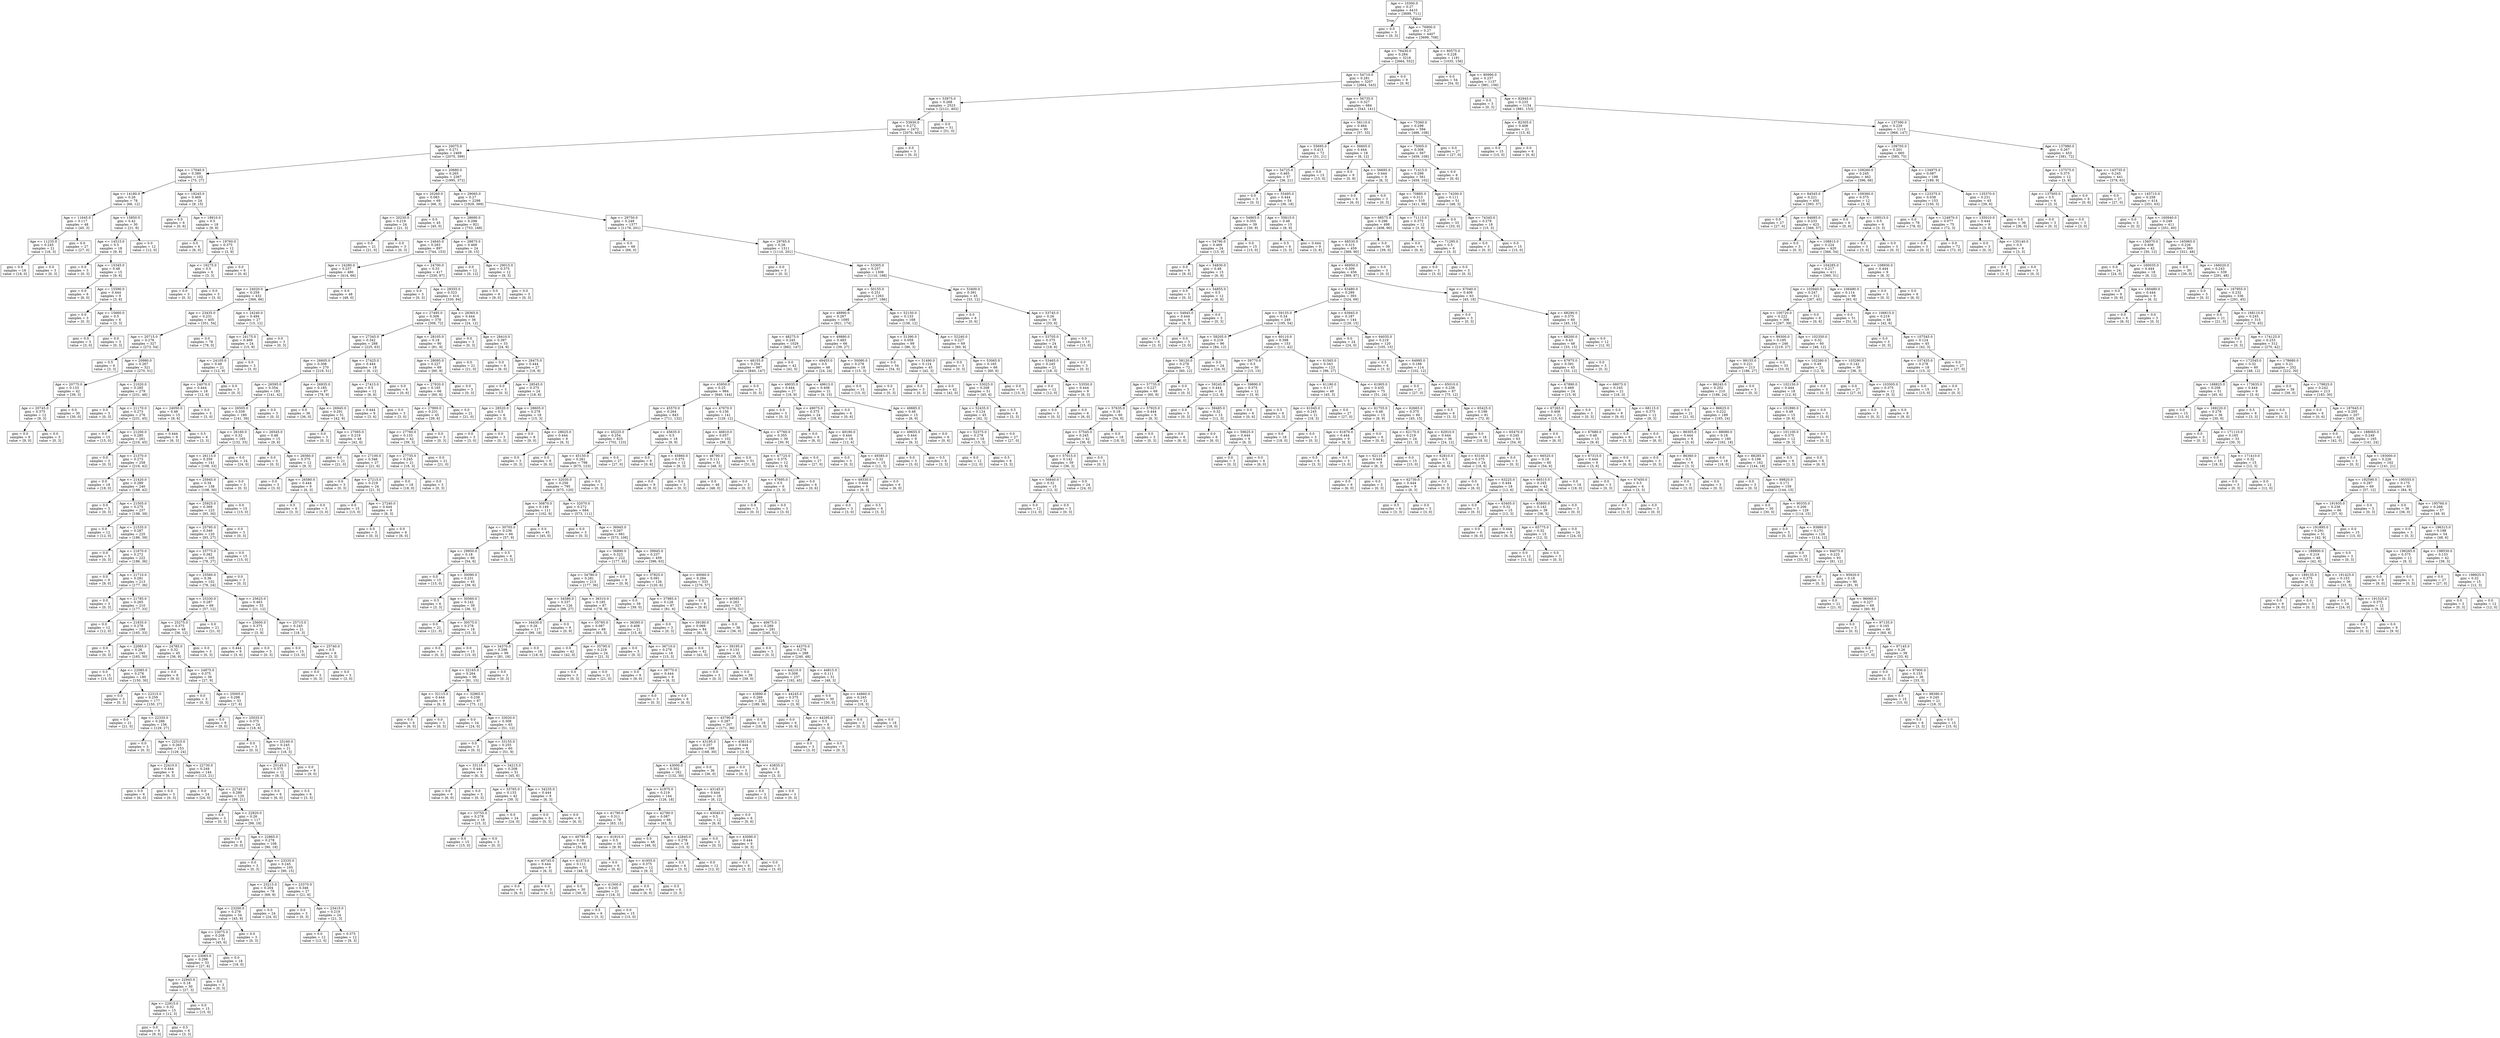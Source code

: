 digraph Tree {
node [shape=box] ;
0 [label="Age <= 10300.0\ngini = 0.27\nsamples = 4410\nvalue = [3699, 711]"] ;
1 [label="gini = 0.0\nsamples = 3\nvalue = [0, 3]"] ;
0 -> 1 [labeldistance=2.5, labelangle=45, headlabel="True"] ;
2 [label="Age <= 76900.0\ngini = 0.27\nsamples = 4407\nvalue = [3699, 708]"] ;
0 -> 2 [labeldistance=2.5, labelangle=-45, headlabel="False"] ;
3 [label="Age <= 76430.0\ngini = 0.284\nsamples = 3216\nvalue = [2664, 552]"] ;
2 -> 3 ;
4 [label="Age <= 54710.0\ngini = 0.281\nsamples = 3207\nvalue = [2664, 543]"] ;
3 -> 4 ;
5 [label="Age <= 53975.0\ngini = 0.268\nsamples = 2523\nvalue = [2121, 402]"] ;
4 -> 5 ;
6 [label="Age <= 53930.0\ngini = 0.272\nsamples = 2472\nvalue = [2070, 402]"] ;
5 -> 6 ;
7 [label="Age <= 20075.0\ngini = 0.271\nsamples = 2469\nvalue = [2070, 399]"] ;
6 -> 7 ;
8 [label="Age <= 17040.0\ngini = 0.389\nsamples = 102\nvalue = [75, 27]"] ;
7 -> 8 ;
9 [label="Age <= 14180.0\ngini = 0.26\nsamples = 78\nvalue = [66, 12]"] ;
8 -> 9 ;
10 [label="Age <= 11645.0\ngini = 0.117\nsamples = 48\nvalue = [45, 3]"] ;
9 -> 10 ;
11 [label="Age <= 11235.0\ngini = 0.245\nsamples = 21\nvalue = [18, 3]"] ;
10 -> 11 ;
12 [label="gini = 0.0\nsamples = 18\nvalue = [18, 0]"] ;
11 -> 12 ;
13 [label="gini = 0.0\nsamples = 3\nvalue = [0, 3]"] ;
11 -> 13 ;
14 [label="gini = 0.0\nsamples = 27\nvalue = [27, 0]"] ;
10 -> 14 ;
15 [label="Age <= 15850.0\ngini = 0.42\nsamples = 30\nvalue = [21, 9]"] ;
9 -> 15 ;
16 [label="Age <= 14515.0\ngini = 0.5\nsamples = 18\nvalue = [9, 9]"] ;
15 -> 16 ;
17 [label="gini = 0.0\nsamples = 3\nvalue = [0, 3]"] ;
16 -> 17 ;
18 [label="Age <= 15345.0\ngini = 0.48\nsamples = 15\nvalue = [9, 6]"] ;
16 -> 18 ;
19 [label="gini = 0.0\nsamples = 6\nvalue = [6, 0]"] ;
18 -> 19 ;
20 [label="Age <= 15590.0\ngini = 0.444\nsamples = 9\nvalue = [3, 6]"] ;
18 -> 20 ;
21 [label="gini = 0.0\nsamples = 3\nvalue = [0, 3]"] ;
20 -> 21 ;
22 [label="Age <= 15660.0\ngini = 0.5\nsamples = 6\nvalue = [3, 3]"] ;
20 -> 22 ;
23 [label="gini = 0.0\nsamples = 3\nvalue = [3, 0]"] ;
22 -> 23 ;
24 [label="gini = 0.0\nsamples = 3\nvalue = [0, 3]"] ;
22 -> 24 ;
25 [label="gini = 0.0\nsamples = 12\nvalue = [12, 0]"] ;
15 -> 25 ;
26 [label="Age <= 18245.0\ngini = 0.469\nsamples = 24\nvalue = [9, 15]"] ;
8 -> 26 ;
27 [label="gini = 0.0\nsamples = 6\nvalue = [0, 6]"] ;
26 -> 27 ;
28 [label="Age <= 18910.0\ngini = 0.5\nsamples = 18\nvalue = [9, 9]"] ;
26 -> 28 ;
29 [label="gini = 0.0\nsamples = 6\nvalue = [6, 0]"] ;
28 -> 29 ;
30 [label="Age <= 19760.0\ngini = 0.375\nsamples = 12\nvalue = [3, 9]"] ;
28 -> 30 ;
31 [label="Age <= 19275.0\ngini = 0.5\nsamples = 6\nvalue = [3, 3]"] ;
30 -> 31 ;
32 [label="gini = 0.0\nsamples = 3\nvalue = [0, 3]"] ;
31 -> 32 ;
33 [label="gini = 0.0\nsamples = 3\nvalue = [3, 0]"] ;
31 -> 33 ;
34 [label="gini = 0.0\nsamples = 6\nvalue = [0, 6]"] ;
30 -> 34 ;
35 [label="Age <= 20680.0\ngini = 0.265\nsamples = 2367\nvalue = [1995, 372]"] ;
7 -> 35 ;
36 [label="Age <= 20260.0\ngini = 0.083\nsamples = 69\nvalue = [66, 3]"] ;
35 -> 36 ;
37 [label="Age <= 20230.0\ngini = 0.219\nsamples = 24\nvalue = [21, 3]"] ;
36 -> 37 ;
38 [label="gini = 0.0\nsamples = 21\nvalue = [21, 0]"] ;
37 -> 38 ;
39 [label="gini = 0.0\nsamples = 3\nvalue = [0, 3]"] ;
37 -> 39 ;
40 [label="gini = 0.0\nsamples = 45\nvalue = [45, 0]"] ;
36 -> 40 ;
41 [label="Age <= 29065.0\ngini = 0.27\nsamples = 2298\nvalue = [1929, 369]"] ;
35 -> 41 ;
42 [label="Age <= 28690.0\ngini = 0.298\nsamples = 921\nvalue = [753, 168]"] ;
41 -> 42 ;
43 [label="Age <= 24645.0\ngini = 0.283\nsamples = 897\nvalue = [744, 153]"] ;
42 -> 43 ;
44 [label="Age <= 24280.0\ngini = 0.237\nsamples = 480\nvalue = [414, 66]"] ;
43 -> 44 ;
45 [label="Age <= 24020.0\ngini = 0.259\nsamples = 432\nvalue = [366, 66]"] ;
44 -> 45 ;
46 [label="Age <= 23435.0\ngini = 0.231\nsamples = 405\nvalue = [351, 54]"] ;
45 -> 46 ;
47 [label="Age <= 20715.0\ngini = 0.276\nsamples = 327\nvalue = [273, 54]"] ;
46 -> 47 ;
48 [label="gini = 0.5\nsamples = 6\nvalue = [3, 3]"] ;
47 -> 48 ;
49 [label="Age <= 20980.0\ngini = 0.267\nsamples = 321\nvalue = [270, 51]"] ;
47 -> 49 ;
50 [label="Age <= 20775.0\ngini = 0.133\nsamples = 42\nvalue = [39, 3]"] ;
49 -> 50 ;
51 [label="Age <= 20745.0\ngini = 0.375\nsamples = 12\nvalue = [9, 3]"] ;
50 -> 51 ;
52 [label="gini = 0.0\nsamples = 9\nvalue = [9, 0]"] ;
51 -> 52 ;
53 [label="gini = 0.0\nsamples = 3\nvalue = [0, 3]"] ;
51 -> 53 ;
54 [label="gini = 0.0\nsamples = 30\nvalue = [30, 0]"] ;
50 -> 54 ;
55 [label="Age <= 21020.0\ngini = 0.285\nsamples = 279\nvalue = [231, 48]"] ;
49 -> 55 ;
56 [label="gini = 0.0\nsamples = 3\nvalue = [0, 3]"] ;
55 -> 56 ;
57 [label="Age <= 21170.0\ngini = 0.273\nsamples = 276\nvalue = [231, 45]"] ;
55 -> 57 ;
58 [label="gini = 0.0\nsamples = 15\nvalue = [15, 0]"] ;
57 -> 58 ;
59 [label="Age <= 21200.0\ngini = 0.285\nsamples = 261\nvalue = [216, 45]"] ;
57 -> 59 ;
60 [label="gini = 0.0\nsamples = 3\nvalue = [0, 3]"] ;
59 -> 60 ;
61 [label="Age <= 21370.0\ngini = 0.273\nsamples = 258\nvalue = [216, 42]"] ;
59 -> 61 ;
62 [label="gini = 0.0\nsamples = 18\nvalue = [18, 0]"] ;
61 -> 62 ;
63 [label="Age <= 21420.0\ngini = 0.289\nsamples = 240\nvalue = [198, 42]"] ;
61 -> 63 ;
64 [label="gini = 0.0\nsamples = 3\nvalue = [0, 3]"] ;
63 -> 64 ;
65 [label="Age <= 21505.0\ngini = 0.275\nsamples = 237\nvalue = [198, 39]"] ;
63 -> 65 ;
66 [label="gini = 0.0\nsamples = 12\nvalue = [12, 0]"] ;
65 -> 66 ;
67 [label="Age <= 21535.0\ngini = 0.287\nsamples = 225\nvalue = [186, 39]"] ;
65 -> 67 ;
68 [label="gini = 0.0\nsamples = 3\nvalue = [0, 3]"] ;
67 -> 68 ;
69 [label="Age <= 21670.0\ngini = 0.272\nsamples = 222\nvalue = [186, 36]"] ;
67 -> 69 ;
70 [label="gini = 0.0\nsamples = 9\nvalue = [9, 0]"] ;
69 -> 70 ;
71 [label="Age <= 21710.0\ngini = 0.281\nsamples = 213\nvalue = [177, 36]"] ;
69 -> 71 ;
72 [label="gini = 0.0\nsamples = 3\nvalue = [0, 3]"] ;
71 -> 72 ;
73 [label="Age <= 21785.0\ngini = 0.265\nsamples = 210\nvalue = [177, 33]"] ;
71 -> 73 ;
74 [label="gini = 0.0\nsamples = 12\nvalue = [12, 0]"] ;
73 -> 74 ;
75 [label="Age <= 21835.0\ngini = 0.278\nsamples = 198\nvalue = [165, 33]"] ;
73 -> 75 ;
76 [label="gini = 0.0\nsamples = 3\nvalue = [0, 3]"] ;
75 -> 76 ;
77 [label="Age <= 22065.0\ngini = 0.26\nsamples = 195\nvalue = [165, 30]"] ;
75 -> 77 ;
78 [label="gini = 0.0\nsamples = 15\nvalue = [15, 0]"] ;
77 -> 78 ;
79 [label="Age <= 22085.0\ngini = 0.278\nsamples = 180\nvalue = [150, 30]"] ;
77 -> 79 ;
80 [label="gini = 0.0\nsamples = 3\nvalue = [0, 3]"] ;
79 -> 80 ;
81 [label="Age <= 22315.0\ngini = 0.259\nsamples = 177\nvalue = [150, 27]"] ;
79 -> 81 ;
82 [label="gini = 0.0\nsamples = 21\nvalue = [21, 0]"] ;
81 -> 82 ;
83 [label="Age <= 22335.0\ngini = 0.286\nsamples = 156\nvalue = [129, 27]"] ;
81 -> 83 ;
84 [label="gini = 0.0\nsamples = 3\nvalue = [0, 3]"] ;
83 -> 84 ;
85 [label="Age <= 22510.0\ngini = 0.265\nsamples = 153\nvalue = [129, 24]"] ;
83 -> 85 ;
86 [label="Age <= 22410.0\ngini = 0.444\nsamples = 9\nvalue = [6, 3]"] ;
85 -> 86 ;
87 [label="gini = 0.0\nsamples = 6\nvalue = [6, 0]"] ;
86 -> 87 ;
88 [label="gini = 0.0\nsamples = 3\nvalue = [0, 3]"] ;
86 -> 88 ;
89 [label="Age <= 22730.0\ngini = 0.249\nsamples = 144\nvalue = [123, 21]"] ;
85 -> 89 ;
90 [label="gini = 0.0\nsamples = 24\nvalue = [24, 0]"] ;
89 -> 90 ;
91 [label="Age <= 22745.0\ngini = 0.289\nsamples = 120\nvalue = [99, 21]"] ;
89 -> 91 ;
92 [label="gini = 0.0\nsamples = 3\nvalue = [0, 3]"] ;
91 -> 92 ;
93 [label="Age <= 22820.0\ngini = 0.26\nsamples = 117\nvalue = [99, 18]"] ;
91 -> 93 ;
94 [label="gini = 0.0\nsamples = 9\nvalue = [9, 0]"] ;
93 -> 94 ;
95 [label="Age <= 22865.0\ngini = 0.278\nsamples = 108\nvalue = [90, 18]"] ;
93 -> 95 ;
96 [label="gini = 0.0\nsamples = 3\nvalue = [0, 3]"] ;
95 -> 96 ;
97 [label="Age <= 23335.0\ngini = 0.245\nsamples = 105\nvalue = [90, 15]"] ;
95 -> 97 ;
98 [label="Age <= 23215.0\ngini = 0.204\nsamples = 78\nvalue = [69, 9]"] ;
97 -> 98 ;
99 [label="Age <= 23200.0\ngini = 0.278\nsamples = 54\nvalue = [45, 9]"] ;
98 -> 99 ;
100 [label="Age <= 23075.0\ngini = 0.208\nsamples = 51\nvalue = [45, 6]"] ;
99 -> 100 ;
101 [label="Age <= 23065.0\ngini = 0.298\nsamples = 33\nvalue = [27, 6]"] ;
100 -> 101 ;
102 [label="Age <= 22945.0\ngini = 0.18\nsamples = 30\nvalue = [27, 3]"] ;
101 -> 102 ;
103 [label="Age <= 22915.0\ngini = 0.32\nsamples = 15\nvalue = [12, 3]"] ;
102 -> 103 ;
104 [label="gini = 0.0\nsamples = 9\nvalue = [9, 0]"] ;
103 -> 104 ;
105 [label="gini = 0.5\nsamples = 6\nvalue = [3, 3]"] ;
103 -> 105 ;
106 [label="gini = 0.0\nsamples = 15\nvalue = [15, 0]"] ;
102 -> 106 ;
107 [label="gini = 0.0\nsamples = 3\nvalue = [0, 3]"] ;
101 -> 107 ;
108 [label="gini = 0.0\nsamples = 18\nvalue = [18, 0]"] ;
100 -> 108 ;
109 [label="gini = 0.0\nsamples = 3\nvalue = [0, 3]"] ;
99 -> 109 ;
110 [label="gini = 0.0\nsamples = 24\nvalue = [24, 0]"] ;
98 -> 110 ;
111 [label="Age <= 23370.0\ngini = 0.346\nsamples = 27\nvalue = [21, 6]"] ;
97 -> 111 ;
112 [label="gini = 0.0\nsamples = 3\nvalue = [0, 3]"] ;
111 -> 112 ;
113 [label="Age <= 23415.0\ngini = 0.219\nsamples = 24\nvalue = [21, 3]"] ;
111 -> 113 ;
114 [label="gini = 0.0\nsamples = 12\nvalue = [12, 0]"] ;
113 -> 114 ;
115 [label="gini = 0.375\nsamples = 12\nvalue = [9, 3]"] ;
113 -> 115 ;
116 [label="gini = 0.0\nsamples = 78\nvalue = [78, 0]"] ;
46 -> 116 ;
117 [label="Age <= 24240.0\ngini = 0.494\nsamples = 27\nvalue = [15, 12]"] ;
45 -> 117 ;
118 [label="Age <= 24175.0\ngini = 0.469\nsamples = 24\nvalue = [15, 9]"] ;
117 -> 118 ;
119 [label="Age <= 24105.0\ngini = 0.49\nsamples = 21\nvalue = [12, 9]"] ;
118 -> 119 ;
120 [label="Age <= 24070.0\ngini = 0.444\nsamples = 18\nvalue = [12, 6]"] ;
119 -> 120 ;
121 [label="Age <= 24050.0\ngini = 0.48\nsamples = 15\nvalue = [9, 6]"] ;
120 -> 121 ;
122 [label="gini = 0.444\nsamples = 9\nvalue = [6, 3]"] ;
121 -> 122 ;
123 [label="gini = 0.5\nsamples = 6\nvalue = [3, 3]"] ;
121 -> 123 ;
124 [label="gini = 0.0\nsamples = 3\nvalue = [3, 0]"] ;
120 -> 124 ;
125 [label="gini = 0.0\nsamples = 3\nvalue = [0, 3]"] ;
119 -> 125 ;
126 [label="gini = 0.0\nsamples = 3\nvalue = [3, 0]"] ;
118 -> 126 ;
127 [label="gini = 0.0\nsamples = 3\nvalue = [0, 3]"] ;
117 -> 127 ;
128 [label="gini = 0.0\nsamples = 48\nvalue = [48, 0]"] ;
44 -> 128 ;
129 [label="Age <= 24700.0\ngini = 0.33\nsamples = 417\nvalue = [330, 87]"] ;
43 -> 129 ;
130 [label="gini = 0.0\nsamples = 3\nvalue = [0, 3]"] ;
129 -> 130 ;
131 [label="Age <= 28355.0\ngini = 0.323\nsamples = 414\nvalue = [330, 84]"] ;
129 -> 131 ;
132 [label="Age <= 27495.0\ngini = 0.308\nsamples = 378\nvalue = [306, 72]"] ;
131 -> 132 ;
133 [label="Age <= 27345.0\ngini = 0.342\nsamples = 288\nvalue = [225, 63]"] ;
132 -> 133 ;
134 [label="Age <= 26605.0\ngini = 0.306\nsamples = 270\nvalue = [219, 51]"] ;
133 -> 134 ;
135 [label="Age <= 26595.0\ngini = 0.354\nsamples = 183\nvalue = [141, 42]"] ;
134 -> 135 ;
136 [label="Age <= 26505.0\ngini = 0.339\nsamples = 180\nvalue = [141, 39]"] ;
135 -> 136 ;
137 [label="Age <= 26160.0\ngini = 0.32\nsamples = 165\nvalue = [132, 33]"] ;
136 -> 137 ;
138 [label="Age <= 26115.0\ngini = 0.359\nsamples = 141\nvalue = [108, 33]"] ;
137 -> 138 ;
139 [label="Age <= 25945.0\ngini = 0.34\nsamples = 138\nvalue = [108, 30]"] ;
138 -> 139 ;
140 [label="Age <= 25925.0\ngini = 0.369\nsamples = 123\nvalue = [93, 30]"] ;
139 -> 140 ;
141 [label="Age <= 25795.0\ngini = 0.349\nsamples = 120\nvalue = [93, 27]"] ;
140 -> 141 ;
142 [label="Age <= 25775.0\ngini = 0.382\nsamples = 105\nvalue = [78, 27]"] ;
141 -> 142 ;
143 [label="Age <= 25560.0\ngini = 0.36\nsamples = 102\nvalue = [78, 24]"] ;
142 -> 143 ;
144 [label="Age <= 25330.0\ngini = 0.287\nsamples = 69\nvalue = [57, 12]"] ;
143 -> 144 ;
145 [label="Age <= 25275.0\ngini = 0.375\nsamples = 48\nvalue = [36, 12]"] ;
144 -> 145 ;
146 [label="Age <= 24785.0\ngini = 0.32\nsamples = 45\nvalue = [36, 9]"] ;
145 -> 146 ;
147 [label="gini = 0.0\nsamples = 9\nvalue = [9, 0]"] ;
146 -> 147 ;
148 [label="Age <= 24875.0\ngini = 0.375\nsamples = 36\nvalue = [27, 9]"] ;
146 -> 148 ;
149 [label="gini = 0.0\nsamples = 3\nvalue = [0, 3]"] ;
148 -> 149 ;
150 [label="Age <= 25005.0\ngini = 0.298\nsamples = 33\nvalue = [27, 6]"] ;
148 -> 150 ;
151 [label="gini = 0.0\nsamples = 9\nvalue = [9, 0]"] ;
150 -> 151 ;
152 [label="Age <= 25035.0\ngini = 0.375\nsamples = 24\nvalue = [18, 6]"] ;
150 -> 152 ;
153 [label="gini = 0.0\nsamples = 3\nvalue = [0, 3]"] ;
152 -> 153 ;
154 [label="Age <= 25160.0\ngini = 0.245\nsamples = 21\nvalue = [18, 3]"] ;
152 -> 154 ;
155 [label="Age <= 25145.0\ngini = 0.375\nsamples = 12\nvalue = [9, 3]"] ;
154 -> 155 ;
156 [label="gini = 0.0\nsamples = 6\nvalue = [6, 0]"] ;
155 -> 156 ;
157 [label="gini = 0.5\nsamples = 6\nvalue = [3, 3]"] ;
155 -> 157 ;
158 [label="gini = 0.0\nsamples = 9\nvalue = [9, 0]"] ;
154 -> 158 ;
159 [label="gini = 0.0\nsamples = 3\nvalue = [0, 3]"] ;
145 -> 159 ;
160 [label="gini = 0.0\nsamples = 21\nvalue = [21, 0]"] ;
144 -> 160 ;
161 [label="Age <= 25625.0\ngini = 0.463\nsamples = 33\nvalue = [21, 12]"] ;
143 -> 161 ;
162 [label="Age <= 25600.0\ngini = 0.375\nsamples = 12\nvalue = [3, 9]"] ;
161 -> 162 ;
163 [label="gini = 0.444\nsamples = 9\nvalue = [3, 6]"] ;
162 -> 163 ;
164 [label="gini = 0.0\nsamples = 3\nvalue = [0, 3]"] ;
162 -> 164 ;
165 [label="Age <= 25715.0\ngini = 0.245\nsamples = 21\nvalue = [18, 3]"] ;
161 -> 165 ;
166 [label="gini = 0.0\nsamples = 15\nvalue = [15, 0]"] ;
165 -> 166 ;
167 [label="Age <= 25740.0\ngini = 0.5\nsamples = 6\nvalue = [3, 3]"] ;
165 -> 167 ;
168 [label="gini = 0.0\nsamples = 3\nvalue = [0, 3]"] ;
167 -> 168 ;
169 [label="gini = 0.0\nsamples = 3\nvalue = [3, 0]"] ;
167 -> 169 ;
170 [label="gini = 0.0\nsamples = 3\nvalue = [0, 3]"] ;
142 -> 170 ;
171 [label="gini = 0.0\nsamples = 15\nvalue = [15, 0]"] ;
141 -> 171 ;
172 [label="gini = 0.0\nsamples = 3\nvalue = [0, 3]"] ;
140 -> 172 ;
173 [label="gini = 0.0\nsamples = 15\nvalue = [15, 0]"] ;
139 -> 173 ;
174 [label="gini = 0.0\nsamples = 3\nvalue = [0, 3]"] ;
138 -> 174 ;
175 [label="gini = 0.0\nsamples = 24\nvalue = [24, 0]"] ;
137 -> 175 ;
176 [label="Age <= 26545.0\ngini = 0.48\nsamples = 15\nvalue = [9, 6]"] ;
136 -> 176 ;
177 [label="gini = 0.0\nsamples = 3\nvalue = [0, 3]"] ;
176 -> 177 ;
178 [label="Age <= 26560.0\ngini = 0.375\nsamples = 12\nvalue = [9, 3]"] ;
176 -> 178 ;
179 [label="gini = 0.0\nsamples = 3\nvalue = [3, 0]"] ;
178 -> 179 ;
180 [label="Age <= 26580.0\ngini = 0.444\nsamples = 9\nvalue = [6, 3]"] ;
178 -> 180 ;
181 [label="gini = 0.5\nsamples = 6\nvalue = [3, 3]"] ;
180 -> 181 ;
182 [label="gini = 0.0\nsamples = 3\nvalue = [3, 0]"] ;
180 -> 182 ;
183 [label="gini = 0.0\nsamples = 3\nvalue = [0, 3]"] ;
135 -> 183 ;
184 [label="Age <= 26935.0\ngini = 0.185\nsamples = 87\nvalue = [78, 9]"] ;
134 -> 184 ;
185 [label="gini = 0.0\nsamples = 36\nvalue = [36, 0]"] ;
184 -> 185 ;
186 [label="Age <= 26945.0\ngini = 0.291\nsamples = 51\nvalue = [42, 9]"] ;
184 -> 186 ;
187 [label="gini = 0.0\nsamples = 3\nvalue = [0, 3]"] ;
186 -> 187 ;
188 [label="Age <= 27065.0\ngini = 0.219\nsamples = 48\nvalue = [42, 6]"] ;
186 -> 188 ;
189 [label="gini = 0.0\nsamples = 21\nvalue = [21, 0]"] ;
188 -> 189 ;
190 [label="Age <= 27100.0\ngini = 0.346\nsamples = 27\nvalue = [21, 6]"] ;
188 -> 190 ;
191 [label="gini = 0.0\nsamples = 3\nvalue = [0, 3]"] ;
190 -> 191 ;
192 [label="Age <= 27215.0\ngini = 0.219\nsamples = 24\nvalue = [21, 3]"] ;
190 -> 192 ;
193 [label="gini = 0.0\nsamples = 15\nvalue = [15, 0]"] ;
192 -> 193 ;
194 [label="Age <= 27240.0\ngini = 0.444\nsamples = 9\nvalue = [6, 3]"] ;
192 -> 194 ;
195 [label="gini = 0.0\nsamples = 3\nvalue = [0, 3]"] ;
194 -> 195 ;
196 [label="gini = 0.0\nsamples = 6\nvalue = [6, 0]"] ;
194 -> 196 ;
197 [label="Age <= 27425.0\ngini = 0.444\nsamples = 18\nvalue = [6, 12]"] ;
133 -> 197 ;
198 [label="Age <= 27415.0\ngini = 0.5\nsamples = 12\nvalue = [6, 6]"] ;
197 -> 198 ;
199 [label="gini = 0.444\nsamples = 9\nvalue = [3, 6]"] ;
198 -> 199 ;
200 [label="gini = 0.0\nsamples = 3\nvalue = [3, 0]"] ;
198 -> 200 ;
201 [label="gini = 0.0\nsamples = 6\nvalue = [0, 6]"] ;
197 -> 201 ;
202 [label="Age <= 28105.0\ngini = 0.18\nsamples = 90\nvalue = [81, 9]"] ;
132 -> 202 ;
203 [label="Age <= 28095.0\ngini = 0.227\nsamples = 69\nvalue = [60, 9]"] ;
202 -> 203 ;
204 [label="Age <= 27920.0\ngini = 0.165\nsamples = 66\nvalue = [60, 6]"] ;
203 -> 204 ;
205 [label="Age <= 27900.0\ngini = 0.231\nsamples = 45\nvalue = [39, 6]"] ;
204 -> 205 ;
206 [label="Age <= 27760.0\ngini = 0.133\nsamples = 42\nvalue = [39, 3]"] ;
205 -> 206 ;
207 [label="Age <= 27735.0\ngini = 0.245\nsamples = 21\nvalue = [18, 3]"] ;
206 -> 207 ;
208 [label="gini = 0.0\nsamples = 18\nvalue = [18, 0]"] ;
207 -> 208 ;
209 [label="gini = 0.0\nsamples = 3\nvalue = [0, 3]"] ;
207 -> 209 ;
210 [label="gini = 0.0\nsamples = 21\nvalue = [21, 0]"] ;
206 -> 210 ;
211 [label="gini = 0.0\nsamples = 3\nvalue = [0, 3]"] ;
205 -> 211 ;
212 [label="gini = 0.0\nsamples = 21\nvalue = [21, 0]"] ;
204 -> 212 ;
213 [label="gini = 0.0\nsamples = 3\nvalue = [0, 3]"] ;
203 -> 213 ;
214 [label="gini = 0.0\nsamples = 21\nvalue = [21, 0]"] ;
202 -> 214 ;
215 [label="Age <= 28365.0\ngini = 0.444\nsamples = 36\nvalue = [24, 12]"] ;
131 -> 215 ;
216 [label="gini = 0.0\nsamples = 3\nvalue = [0, 3]"] ;
215 -> 216 ;
217 [label="Age <= 28410.0\ngini = 0.397\nsamples = 33\nvalue = [24, 9]"] ;
215 -> 217 ;
218 [label="gini = 0.0\nsamples = 6\nvalue = [6, 0]"] ;
217 -> 218 ;
219 [label="Age <= 28475.0\ngini = 0.444\nsamples = 27\nvalue = [18, 9]"] ;
217 -> 219 ;
220 [label="gini = 0.0\nsamples = 3\nvalue = [0, 3]"] ;
219 -> 220 ;
221 [label="Age <= 28545.0\ngini = 0.375\nsamples = 24\nvalue = [18, 6]"] ;
219 -> 221 ;
222 [label="Age <= 28520.0\ngini = 0.5\nsamples = 6\nvalue = [3, 3]"] ;
221 -> 222 ;
223 [label="gini = 0.0\nsamples = 3\nvalue = [3, 0]"] ;
222 -> 223 ;
224 [label="gini = 0.0\nsamples = 3\nvalue = [0, 3]"] ;
222 -> 224 ;
225 [label="Age <= 28605.0\ngini = 0.278\nsamples = 18\nvalue = [15, 3]"] ;
221 -> 225 ;
226 [label="gini = 0.0\nsamples = 9\nvalue = [9, 0]"] ;
225 -> 226 ;
227 [label="Age <= 28625.0\ngini = 0.444\nsamples = 9\nvalue = [6, 3]"] ;
225 -> 227 ;
228 [label="gini = 0.0\nsamples = 3\nvalue = [0, 3]"] ;
227 -> 228 ;
229 [label="gini = 0.0\nsamples = 6\nvalue = [6, 0]"] ;
227 -> 229 ;
230 [label="Age <= 28875.0\ngini = 0.469\nsamples = 24\nvalue = [9, 15]"] ;
42 -> 230 ;
231 [label="gini = 0.0\nsamples = 12\nvalue = [0, 12]"] ;
230 -> 231 ;
232 [label="Age <= 29015.0\ngini = 0.375\nsamples = 12\nvalue = [9, 3]"] ;
230 -> 232 ;
233 [label="gini = 0.0\nsamples = 9\nvalue = [9, 0]"] ;
232 -> 233 ;
234 [label="gini = 0.0\nsamples = 3\nvalue = [0, 3]"] ;
232 -> 234 ;
235 [label="Age <= 29750.0\ngini = 0.249\nsamples = 1377\nvalue = [1176, 201]"] ;
41 -> 235 ;
236 [label="gini = 0.0\nsamples = 66\nvalue = [66, 0]"] ;
235 -> 236 ;
237 [label="Age <= 29765.0\ngini = 0.26\nsamples = 1311\nvalue = [1110, 201]"] ;
235 -> 237 ;
238 [label="gini = 0.0\nsamples = 3\nvalue = [0, 3]"] ;
237 -> 238 ;
239 [label="Age <= 53305.0\ngini = 0.257\nsamples = 1308\nvalue = [1110, 198]"] ;
237 -> 239 ;
240 [label="Age <= 50155.0\ngini = 0.251\nsamples = 1263\nvalue = [1077, 186]"] ;
239 -> 240 ;
241 [label="Age <= 48990.0\ngini = 0.267\nsamples = 1095\nvalue = [921, 174]"] ;
240 -> 241 ;
242 [label="Age <= 48275.0\ngini = 0.245\nsamples = 1029\nvalue = [882, 147]"] ;
241 -> 242 ;
243 [label="Age <= 48155.0\ngini = 0.254\nsamples = 987\nvalue = [840, 147]"] ;
242 -> 243 ;
244 [label="Age <= 45950.0\ngini = 0.25\nsamples = 984\nvalue = [840, 144]"] ;
243 -> 244 ;
245 [label="Age <= 45570.0\ngini = 0.264\nsamples = 843\nvalue = [711, 132]"] ;
244 -> 245 ;
246 [label="Age <= 45225.0\ngini = 0.254\nsamples = 825\nvalue = [702, 123]"] ;
245 -> 246 ;
247 [label="Age <= 45150.0\ngini = 0.261\nsamples = 798\nvalue = [675, 123]"] ;
246 -> 247 ;
248 [label="Age <= 32030.0\ngini = 0.256\nsamples = 795\nvalue = [675, 120]"] ;
247 -> 248 ;
249 [label="Age <= 30870.0\ngini = 0.149\nsamples = 111\nvalue = [102, 9]"] ;
248 -> 249 ;
250 [label="Age <= 30705.0\ngini = 0.236\nsamples = 66\nvalue = [57, 9]"] ;
249 -> 250 ;
251 [label="Age <= 29950.0\ngini = 0.18\nsamples = 60\nvalue = [54, 6]"] ;
250 -> 251 ;
252 [label="gini = 0.0\nsamples = 15\nvalue = [15, 0]"] ;
251 -> 252 ;
253 [label="Age <= 30090.0\ngini = 0.231\nsamples = 45\nvalue = [39, 6]"] ;
251 -> 253 ;
254 [label="gini = 0.5\nsamples = 6\nvalue = [3, 3]"] ;
253 -> 254 ;
255 [label="Age <= 30560.0\ngini = 0.142\nsamples = 39\nvalue = [36, 3]"] ;
253 -> 255 ;
256 [label="gini = 0.0\nsamples = 21\nvalue = [21, 0]"] ;
255 -> 256 ;
257 [label="Age <= 30575.0\ngini = 0.278\nsamples = 18\nvalue = [15, 3]"] ;
255 -> 257 ;
258 [label="gini = 0.0\nsamples = 3\nvalue = [0, 3]"] ;
257 -> 258 ;
259 [label="gini = 0.0\nsamples = 15\nvalue = [15, 0]"] ;
257 -> 259 ;
260 [label="gini = 0.5\nsamples = 6\nvalue = [3, 3]"] ;
250 -> 260 ;
261 [label="gini = 0.0\nsamples = 45\nvalue = [45, 0]"] ;
249 -> 261 ;
262 [label="Age <= 32070.0\ngini = 0.272\nsamples = 684\nvalue = [573, 111]"] ;
248 -> 262 ;
263 [label="gini = 0.0\nsamples = 3\nvalue = [0, 3]"] ;
262 -> 263 ;
264 [label="Age <= 36945.0\ngini = 0.267\nsamples = 681\nvalue = [573, 108]"] ;
262 -> 264 ;
265 [label="Age <= 36890.0\ngini = 0.323\nsamples = 222\nvalue = [177, 45]"] ;
264 -> 265 ;
266 [label="Age <= 34780.0\ngini = 0.281\nsamples = 213\nvalue = [177, 36]"] ;
265 -> 266 ;
267 [label="Age <= 34580.0\ngini = 0.337\nsamples = 126\nvalue = [99, 27]"] ;
266 -> 267 ;
268 [label="Age <= 34430.0\ngini = 0.26\nsamples = 117\nvalue = [99, 18]"] ;
267 -> 268 ;
269 [label="Age <= 34370.0\ngini = 0.298\nsamples = 99\nvalue = [81, 18]"] ;
268 -> 269 ;
270 [label="Age <= 32165.0\ngini = 0.264\nsamples = 96\nvalue = [81, 15]"] ;
269 -> 270 ;
271 [label="Age <= 32115.0\ngini = 0.444\nsamples = 9\nvalue = [6, 3]"] ;
270 -> 271 ;
272 [label="gini = 0.0\nsamples = 6\nvalue = [6, 0]"] ;
271 -> 272 ;
273 [label="gini = 0.0\nsamples = 3\nvalue = [0, 3]"] ;
271 -> 273 ;
274 [label="Age <= 32965.0\ngini = 0.238\nsamples = 87\nvalue = [75, 12]"] ;
270 -> 274 ;
275 [label="gini = 0.0\nsamples = 24\nvalue = [24, 0]"] ;
274 -> 275 ;
276 [label="Age <= 33020.0\ngini = 0.308\nsamples = 63\nvalue = [51, 12]"] ;
274 -> 276 ;
277 [label="gini = 0.0\nsamples = 3\nvalue = [0, 3]"] ;
276 -> 277 ;
278 [label="Age <= 33155.0\ngini = 0.255\nsamples = 60\nvalue = [51, 9]"] ;
276 -> 278 ;
279 [label="Age <= 33110.0\ngini = 0.444\nsamples = 9\nvalue = [6, 3]"] ;
278 -> 279 ;
280 [label="gini = 0.0\nsamples = 6\nvalue = [6, 0]"] ;
279 -> 280 ;
281 [label="gini = 0.0\nsamples = 3\nvalue = [0, 3]"] ;
279 -> 281 ;
282 [label="Age <= 34215.0\ngini = 0.208\nsamples = 51\nvalue = [45, 6]"] ;
278 -> 282 ;
283 [label="Age <= 33765.0\ngini = 0.133\nsamples = 42\nvalue = [39, 3]"] ;
282 -> 283 ;
284 [label="Age <= 33755.0\ngini = 0.278\nsamples = 18\nvalue = [15, 3]"] ;
283 -> 284 ;
285 [label="gini = 0.0\nsamples = 15\nvalue = [15, 0]"] ;
284 -> 285 ;
286 [label="gini = 0.0\nsamples = 3\nvalue = [0, 3]"] ;
284 -> 286 ;
287 [label="gini = 0.0\nsamples = 24\nvalue = [24, 0]"] ;
283 -> 287 ;
288 [label="Age <= 34235.0\ngini = 0.444\nsamples = 9\nvalue = [6, 3]"] ;
282 -> 288 ;
289 [label="gini = 0.0\nsamples = 3\nvalue = [0, 3]"] ;
288 -> 289 ;
290 [label="gini = 0.0\nsamples = 6\nvalue = [6, 0]"] ;
288 -> 290 ;
291 [label="gini = 0.0\nsamples = 3\nvalue = [0, 3]"] ;
269 -> 291 ;
292 [label="gini = 0.0\nsamples = 18\nvalue = [18, 0]"] ;
268 -> 292 ;
293 [label="gini = 0.0\nsamples = 9\nvalue = [0, 9]"] ;
267 -> 293 ;
294 [label="Age <= 36310.0\ngini = 0.185\nsamples = 87\nvalue = [78, 9]"] ;
266 -> 294 ;
295 [label="Age <= 35785.0\ngini = 0.087\nsamples = 66\nvalue = [63, 3]"] ;
294 -> 295 ;
296 [label="gini = 0.0\nsamples = 42\nvalue = [42, 0]"] ;
295 -> 296 ;
297 [label="Age <= 35795.0\ngini = 0.219\nsamples = 24\nvalue = [21, 3]"] ;
295 -> 297 ;
298 [label="gini = 0.0\nsamples = 3\nvalue = [0, 3]"] ;
297 -> 298 ;
299 [label="gini = 0.0\nsamples = 21\nvalue = [21, 0]"] ;
297 -> 299 ;
300 [label="Age <= 36395.0\ngini = 0.408\nsamples = 21\nvalue = [15, 6]"] ;
294 -> 300 ;
301 [label="gini = 0.0\nsamples = 3\nvalue = [0, 3]"] ;
300 -> 301 ;
302 [label="Age <= 36710.0\ngini = 0.278\nsamples = 18\nvalue = [15, 3]"] ;
300 -> 302 ;
303 [label="gini = 0.0\nsamples = 9\nvalue = [9, 0]"] ;
302 -> 303 ;
304 [label="Age <= 36770.0\ngini = 0.444\nsamples = 9\nvalue = [6, 3]"] ;
302 -> 304 ;
305 [label="gini = 0.0\nsamples = 3\nvalue = [0, 3]"] ;
304 -> 305 ;
306 [label="gini = 0.0\nsamples = 6\nvalue = [6, 0]"] ;
304 -> 306 ;
307 [label="gini = 0.0\nsamples = 9\nvalue = [0, 9]"] ;
265 -> 307 ;
308 [label="Age <= 39945.0\ngini = 0.237\nsamples = 459\nvalue = [396, 63]"] ;
264 -> 308 ;
309 [label="Age <= 37825.0\ngini = 0.091\nsamples = 126\nvalue = [120, 6]"] ;
308 -> 309 ;
310 [label="gini = 0.0\nsamples = 39\nvalue = [39, 0]"] ;
309 -> 310 ;
311 [label="Age <= 37985.0\ngini = 0.128\nsamples = 87\nvalue = [81, 6]"] ;
309 -> 311 ;
312 [label="gini = 0.0\nsamples = 3\nvalue = [0, 3]"] ;
311 -> 312 ;
313 [label="Age <= 39180.0\ngini = 0.069\nsamples = 84\nvalue = [81, 3]"] ;
311 -> 313 ;
314 [label="gini = 0.0\nsamples = 42\nvalue = [42, 0]"] ;
313 -> 314 ;
315 [label="Age <= 39195.0\ngini = 0.133\nsamples = 42\nvalue = [39, 3]"] ;
313 -> 315 ;
316 [label="gini = 0.0\nsamples = 3\nvalue = [0, 3]"] ;
315 -> 316 ;
317 [label="gini = 0.0\nsamples = 39\nvalue = [39, 0]"] ;
315 -> 317 ;
318 [label="Age <= 40060.0\ngini = 0.284\nsamples = 333\nvalue = [276, 57]"] ;
308 -> 318 ;
319 [label="gini = 0.0\nsamples = 6\nvalue = [0, 6]"] ;
318 -> 319 ;
320 [label="Age <= 40585.0\ngini = 0.263\nsamples = 327\nvalue = [276, 51]"] ;
318 -> 320 ;
321 [label="gini = 0.0\nsamples = 36\nvalue = [36, 0]"] ;
320 -> 321 ;
322 [label="Age <= 40675.0\ngini = 0.289\nsamples = 291\nvalue = [240, 51]"] ;
320 -> 322 ;
323 [label="gini = 0.0\nsamples = 3\nvalue = [0, 3]"] ;
322 -> 323 ;
324 [label="Age <= 44370.0\ngini = 0.278\nsamples = 288\nvalue = [240, 48]"] ;
322 -> 324 ;
325 [label="Age <= 44210.0\ngini = 0.308\nsamples = 237\nvalue = [192, 45]"] ;
324 -> 325 ;
326 [label="Age <= 43890.0\ngini = 0.269\nsamples = 225\nvalue = [189, 36]"] ;
325 -> 326 ;
327 [label="Age <= 43790.0\ngini = 0.287\nsamples = 207\nvalue = [171, 36]"] ;
326 -> 327 ;
328 [label="Age <= 43195.0\ngini = 0.257\nsamples = 198\nvalue = [168, 30]"] ;
327 -> 328 ;
329 [label="Age <= 43000.0\ngini = 0.302\nsamples = 162\nvalue = [132, 30]"] ;
328 -> 329 ;
330 [label="Age <= 41975.0\ngini = 0.219\nsamples = 144\nvalue = [126, 18]"] ;
329 -> 330 ;
331 [label="Age <= 41790.0\ngini = 0.311\nsamples = 78\nvalue = [63, 15]"] ;
330 -> 331 ;
332 [label="Age <= 40795.0\ngini = 0.18\nsamples = 60\nvalue = [54, 6]"] ;
331 -> 332 ;
333 [label="Age <= 40745.0\ngini = 0.444\nsamples = 9\nvalue = [6, 3]"] ;
332 -> 333 ;
334 [label="gini = 0.0\nsamples = 6\nvalue = [6, 0]"] ;
333 -> 334 ;
335 [label="gini = 0.0\nsamples = 3\nvalue = [0, 3]"] ;
333 -> 335 ;
336 [label="Age <= 41375.0\ngini = 0.111\nsamples = 51\nvalue = [48, 3]"] ;
332 -> 336 ;
337 [label="gini = 0.0\nsamples = 30\nvalue = [30, 0]"] ;
336 -> 337 ;
338 [label="Age <= 41500.0\ngini = 0.245\nsamples = 21\nvalue = [18, 3]"] ;
336 -> 338 ;
339 [label="gini = 0.5\nsamples = 6\nvalue = [3, 3]"] ;
338 -> 339 ;
340 [label="gini = 0.0\nsamples = 15\nvalue = [15, 0]"] ;
338 -> 340 ;
341 [label="Age <= 41910.0\ngini = 0.5\nsamples = 18\nvalue = [9, 9]"] ;
331 -> 341 ;
342 [label="gini = 0.0\nsamples = 6\nvalue = [0, 6]"] ;
341 -> 342 ;
343 [label="Age <= 41955.0\ngini = 0.375\nsamples = 12\nvalue = [9, 3]"] ;
341 -> 343 ;
344 [label="gini = 0.0\nsamples = 6\nvalue = [6, 0]"] ;
343 -> 344 ;
345 [label="gini = 0.5\nsamples = 6\nvalue = [3, 3]"] ;
343 -> 345 ;
346 [label="Age <= 42780.0\ngini = 0.087\nsamples = 66\nvalue = [63, 3]"] ;
330 -> 346 ;
347 [label="gini = 0.0\nsamples = 48\nvalue = [48, 0]"] ;
346 -> 347 ;
348 [label="Age <= 42845.0\ngini = 0.278\nsamples = 18\nvalue = [15, 3]"] ;
346 -> 348 ;
349 [label="gini = 0.5\nsamples = 6\nvalue = [3, 3]"] ;
348 -> 349 ;
350 [label="gini = 0.0\nsamples = 12\nvalue = [12, 0]"] ;
348 -> 350 ;
351 [label="Age <= 43145.0\ngini = 0.444\nsamples = 18\nvalue = [6, 12]"] ;
329 -> 351 ;
352 [label="Age <= 43040.0\ngini = 0.5\nsamples = 12\nvalue = [6, 6]"] ;
351 -> 352 ;
353 [label="gini = 0.0\nsamples = 3\nvalue = [0, 3]"] ;
352 -> 353 ;
354 [label="Age <= 43090.0\ngini = 0.444\nsamples = 9\nvalue = [6, 3]"] ;
352 -> 354 ;
355 [label="gini = 0.5\nsamples = 6\nvalue = [3, 3]"] ;
354 -> 355 ;
356 [label="gini = 0.0\nsamples = 3\nvalue = [3, 0]"] ;
354 -> 356 ;
357 [label="gini = 0.0\nsamples = 6\nvalue = [0, 6]"] ;
351 -> 357 ;
358 [label="gini = 0.0\nsamples = 36\nvalue = [36, 0]"] ;
328 -> 358 ;
359 [label="Age <= 43815.0\ngini = 0.444\nsamples = 9\nvalue = [3, 6]"] ;
327 -> 359 ;
360 [label="gini = 0.0\nsamples = 3\nvalue = [0, 3]"] ;
359 -> 360 ;
361 [label="Age <= 43835.0\ngini = 0.5\nsamples = 6\nvalue = [3, 3]"] ;
359 -> 361 ;
362 [label="gini = 0.0\nsamples = 3\nvalue = [3, 0]"] ;
361 -> 362 ;
363 [label="gini = 0.0\nsamples = 3\nvalue = [0, 3]"] ;
361 -> 363 ;
364 [label="gini = 0.0\nsamples = 18\nvalue = [18, 0]"] ;
326 -> 364 ;
365 [label="Age <= 44245.0\ngini = 0.375\nsamples = 12\nvalue = [3, 9]"] ;
325 -> 365 ;
366 [label="gini = 0.0\nsamples = 6\nvalue = [0, 6]"] ;
365 -> 366 ;
367 [label="Age <= 44295.0\ngini = 0.5\nsamples = 6\nvalue = [3, 3]"] ;
365 -> 367 ;
368 [label="gini = 0.0\nsamples = 3\nvalue = [3, 0]"] ;
367 -> 368 ;
369 [label="gini = 0.0\nsamples = 3\nvalue = [0, 3]"] ;
367 -> 369 ;
370 [label="Age <= 44815.0\ngini = 0.111\nsamples = 51\nvalue = [48, 3]"] ;
324 -> 370 ;
371 [label="gini = 0.0\nsamples = 30\nvalue = [30, 0]"] ;
370 -> 371 ;
372 [label="Age <= 44860.0\ngini = 0.245\nsamples = 21\nvalue = [18, 3]"] ;
370 -> 372 ;
373 [label="gini = 0.0\nsamples = 3\nvalue = [0, 3]"] ;
372 -> 373 ;
374 [label="gini = 0.0\nsamples = 18\nvalue = [18, 0]"] ;
372 -> 374 ;
375 [label="gini = 0.0\nsamples = 3\nvalue = [0, 3]"] ;
247 -> 375 ;
376 [label="gini = 0.0\nsamples = 27\nvalue = [27, 0]"] ;
246 -> 376 ;
377 [label="Age <= 45635.0\ngini = 0.5\nsamples = 18\nvalue = [9, 9]"] ;
245 -> 377 ;
378 [label="gini = 0.0\nsamples = 6\nvalue = [0, 6]"] ;
377 -> 378 ;
379 [label="Age <= 45860.0\ngini = 0.375\nsamples = 12\nvalue = [9, 3]"] ;
377 -> 379 ;
380 [label="gini = 0.0\nsamples = 9\nvalue = [9, 0]"] ;
379 -> 380 ;
381 [label="gini = 0.0\nsamples = 3\nvalue = [0, 3]"] ;
379 -> 381 ;
382 [label="Age <= 47670.0\ngini = 0.156\nsamples = 141\nvalue = [129, 12]"] ;
244 -> 382 ;
383 [label="Age <= 46810.0\ngini = 0.057\nsamples = 102\nvalue = [99, 3]"] ;
382 -> 383 ;
384 [label="Age <= 46790.0\ngini = 0.111\nsamples = 51\nvalue = [48, 3]"] ;
383 -> 384 ;
385 [label="gini = 0.0\nsamples = 48\nvalue = [48, 0]"] ;
384 -> 385 ;
386 [label="gini = 0.0\nsamples = 3\nvalue = [0, 3]"] ;
384 -> 386 ;
387 [label="gini = 0.0\nsamples = 51\nvalue = [51, 0]"] ;
383 -> 387 ;
388 [label="Age <= 47760.0\ngini = 0.355\nsamples = 39\nvalue = [30, 9]"] ;
382 -> 388 ;
389 [label="Age <= 47725.0\ngini = 0.375\nsamples = 12\nvalue = [3, 9]"] ;
388 -> 389 ;
390 [label="Age <= 47695.0\ngini = 0.5\nsamples = 6\nvalue = [3, 3]"] ;
389 -> 390 ;
391 [label="gini = 0.0\nsamples = 3\nvalue = [0, 3]"] ;
390 -> 391 ;
392 [label="gini = 0.0\nsamples = 3\nvalue = [3, 0]"] ;
390 -> 392 ;
393 [label="gini = 0.0\nsamples = 6\nvalue = [0, 6]"] ;
389 -> 393 ;
394 [label="gini = 0.0\nsamples = 27\nvalue = [27, 0]"] ;
388 -> 394 ;
395 [label="gini = 0.0\nsamples = 3\nvalue = [0, 3]"] ;
243 -> 395 ;
396 [label="gini = 0.0\nsamples = 42\nvalue = [42, 0]"] ;
242 -> 396 ;
397 [label="Age <= 49880.0\ngini = 0.483\nsamples = 66\nvalue = [39, 27]"] ;
241 -> 397 ;
398 [label="Age <= 49455.0\ngini = 0.5\nsamples = 48\nvalue = [24, 24]"] ;
397 -> 398 ;
399 [label="Age <= 49035.0\ngini = 0.444\nsamples = 27\nvalue = [18, 9]"] ;
398 -> 399 ;
400 [label="gini = 0.0\nsamples = 3\nvalue = [0, 3]"] ;
399 -> 400 ;
401 [label="Age <= 49075.0\ngini = 0.375\nsamples = 24\nvalue = [18, 6]"] ;
399 -> 401 ;
402 [label="gini = 0.0\nsamples = 6\nvalue = [6, 0]"] ;
401 -> 402 ;
403 [label="Age <= 49190.0\ngini = 0.444\nsamples = 18\nvalue = [12, 6]"] ;
401 -> 403 ;
404 [label="gini = 0.0\nsamples = 3\nvalue = [0, 3]"] ;
403 -> 404 ;
405 [label="Age <= 49385.0\ngini = 0.32\nsamples = 15\nvalue = [12, 3]"] ;
403 -> 405 ;
406 [label="Age <= 49330.0\ngini = 0.444\nsamples = 9\nvalue = [6, 3]"] ;
405 -> 406 ;
407 [label="gini = 0.0\nsamples = 3\nvalue = [3, 0]"] ;
406 -> 407 ;
408 [label="gini = 0.5\nsamples = 6\nvalue = [3, 3]"] ;
406 -> 408 ;
409 [label="gini = 0.0\nsamples = 6\nvalue = [6, 0]"] ;
405 -> 409 ;
410 [label="Age <= 49615.0\ngini = 0.408\nsamples = 21\nvalue = [6, 15]"] ;
398 -> 410 ;
411 [label="gini = 0.0\nsamples = 6\nvalue = [0, 6]"] ;
410 -> 411 ;
412 [label="Age <= 49685.0\ngini = 0.48\nsamples = 15\nvalue = [6, 9]"] ;
410 -> 412 ;
413 [label="Age <= 49655.0\ngini = 0.444\nsamples = 9\nvalue = [6, 3]"] ;
412 -> 413 ;
414 [label="gini = 0.0\nsamples = 3\nvalue = [3, 0]"] ;
413 -> 414 ;
415 [label="gini = 0.5\nsamples = 6\nvalue = [3, 3]"] ;
413 -> 415 ;
416 [label="gini = 0.0\nsamples = 6\nvalue = [0, 6]"] ;
412 -> 416 ;
417 [label="Age <= 50080.0\ngini = 0.278\nsamples = 18\nvalue = [15, 3]"] ;
397 -> 417 ;
418 [label="gini = 0.0\nsamples = 15\nvalue = [15, 0]"] ;
417 -> 418 ;
419 [label="gini = 0.0\nsamples = 3\nvalue = [0, 3]"] ;
417 -> 419 ;
420 [label="Age <= 52150.0\ngini = 0.133\nsamples = 168\nvalue = [156, 12]"] ;
240 -> 420 ;
421 [label="Age <= 51390.0\ngini = 0.059\nsamples = 99\nvalue = [96, 3]"] ;
420 -> 421 ;
422 [label="gini = 0.0\nsamples = 54\nvalue = [54, 0]"] ;
421 -> 422 ;
423 [label="Age <= 51490.0\ngini = 0.124\nsamples = 45\nvalue = [42, 3]"] ;
421 -> 423 ;
424 [label="gini = 0.0\nsamples = 3\nvalue = [0, 3]"] ;
423 -> 424 ;
425 [label="gini = 0.0\nsamples = 42\nvalue = [42, 0]"] ;
423 -> 425 ;
426 [label="Age <= 52240.0\ngini = 0.227\nsamples = 69\nvalue = [60, 9]"] ;
420 -> 426 ;
427 [label="gini = 0.0\nsamples = 3\nvalue = [0, 3]"] ;
426 -> 427 ;
428 [label="Age <= 53065.0\ngini = 0.165\nsamples = 66\nvalue = [60, 6]"] ;
426 -> 428 ;
429 [label="Age <= 53025.0\ngini = 0.208\nsamples = 51\nvalue = [45, 6]"] ;
428 -> 429 ;
430 [label="Age <= 52435.0\ngini = 0.124\nsamples = 45\nvalue = [42, 3]"] ;
429 -> 430 ;
431 [label="Age <= 52375.0\ngini = 0.278\nsamples = 18\nvalue = [15, 3]"] ;
430 -> 431 ;
432 [label="gini = 0.0\nsamples = 12\nvalue = [12, 0]"] ;
431 -> 432 ;
433 [label="gini = 0.5\nsamples = 6\nvalue = [3, 3]"] ;
431 -> 433 ;
434 [label="gini = 0.0\nsamples = 27\nvalue = [27, 0]"] ;
430 -> 434 ;
435 [label="gini = 0.5\nsamples = 6\nvalue = [3, 3]"] ;
429 -> 435 ;
436 [label="gini = 0.0\nsamples = 15\nvalue = [15, 0]"] ;
428 -> 436 ;
437 [label="Age <= 53400.0\ngini = 0.391\nsamples = 45\nvalue = [33, 12]"] ;
239 -> 437 ;
438 [label="gini = 0.0\nsamples = 6\nvalue = [0, 6]"] ;
437 -> 438 ;
439 [label="Age <= 53745.0\ngini = 0.26\nsamples = 39\nvalue = [33, 6]"] ;
437 -> 439 ;
440 [label="Age <= 53705.0\ngini = 0.375\nsamples = 24\nvalue = [18, 6]"] ;
439 -> 440 ;
441 [label="Age <= 53465.0\ngini = 0.245\nsamples = 21\nvalue = [18, 3]"] ;
440 -> 441 ;
442 [label="gini = 0.0\nsamples = 12\nvalue = [12, 0]"] ;
441 -> 442 ;
443 [label="Age <= 53550.0\ngini = 0.444\nsamples = 9\nvalue = [6, 3]"] ;
441 -> 443 ;
444 [label="gini = 0.0\nsamples = 3\nvalue = [0, 3]"] ;
443 -> 444 ;
445 [label="gini = 0.0\nsamples = 6\nvalue = [6, 0]"] ;
443 -> 445 ;
446 [label="gini = 0.0\nsamples = 3\nvalue = [0, 3]"] ;
440 -> 446 ;
447 [label="gini = 0.0\nsamples = 15\nvalue = [15, 0]"] ;
439 -> 447 ;
448 [label="gini = 0.0\nsamples = 3\nvalue = [0, 3]"] ;
6 -> 448 ;
449 [label="gini = 0.0\nsamples = 51\nvalue = [51, 0]"] ;
5 -> 449 ;
450 [label="Age <= 56735.0\ngini = 0.327\nsamples = 684\nvalue = [543, 141]"] ;
4 -> 450 ;
451 [label="Age <= 56110.0\ngini = 0.464\nsamples = 90\nvalue = [57, 33]"] ;
450 -> 451 ;
452 [label="Age <= 55695.0\ngini = 0.413\nsamples = 72\nvalue = [51, 21]"] ;
451 -> 452 ;
453 [label="Age <= 54725.0\ngini = 0.465\nsamples = 57\nvalue = [36, 21]"] ;
452 -> 453 ;
454 [label="gini = 0.0\nsamples = 3\nvalue = [0, 3]"] ;
453 -> 454 ;
455 [label="Age <= 55495.0\ngini = 0.444\nsamples = 54\nvalue = [36, 18]"] ;
453 -> 455 ;
456 [label="Age <= 54865.0\ngini = 0.355\nsamples = 39\nvalue = [30, 9]"] ;
455 -> 456 ;
457 [label="Age <= 54790.0\ngini = 0.469\nsamples = 24\nvalue = [15, 9]"] ;
456 -> 457 ;
458 [label="gini = 0.0\nsamples = 9\nvalue = [9, 0]"] ;
457 -> 458 ;
459 [label="Age <= 54830.0\ngini = 0.48\nsamples = 15\nvalue = [6, 9]"] ;
457 -> 459 ;
460 [label="gini = 0.0\nsamples = 3\nvalue = [0, 3]"] ;
459 -> 460 ;
461 [label="Age <= 54855.0\ngini = 0.5\nsamples = 12\nvalue = [6, 6]"] ;
459 -> 461 ;
462 [label="Age <= 54845.0\ngini = 0.444\nsamples = 9\nvalue = [6, 3]"] ;
461 -> 462 ;
463 [label="gini = 0.5\nsamples = 6\nvalue = [3, 3]"] ;
462 -> 463 ;
464 [label="gini = 0.0\nsamples = 3\nvalue = [3, 0]"] ;
462 -> 464 ;
465 [label="gini = 0.0\nsamples = 3\nvalue = [0, 3]"] ;
461 -> 465 ;
466 [label="gini = 0.0\nsamples = 15\nvalue = [15, 0]"] ;
456 -> 466 ;
467 [label="Age <= 55615.0\ngini = 0.48\nsamples = 15\nvalue = [6, 9]"] ;
455 -> 467 ;
468 [label="gini = 0.5\nsamples = 6\nvalue = [3, 3]"] ;
467 -> 468 ;
469 [label="gini = 0.444\nsamples = 9\nvalue = [3, 6]"] ;
467 -> 469 ;
470 [label="gini = 0.0\nsamples = 15\nvalue = [15, 0]"] ;
452 -> 470 ;
471 [label="Age <= 56605.0\ngini = 0.444\nsamples = 18\nvalue = [6, 12]"] ;
451 -> 471 ;
472 [label="gini = 0.0\nsamples = 9\nvalue = [0, 9]"] ;
471 -> 472 ;
473 [label="Age <= 56695.0\ngini = 0.444\nsamples = 9\nvalue = [6, 3]"] ;
471 -> 473 ;
474 [label="gini = 0.0\nsamples = 6\nvalue = [6, 0]"] ;
473 -> 474 ;
475 [label="gini = 0.0\nsamples = 3\nvalue = [0, 3]"] ;
473 -> 475 ;
476 [label="Age <= 75360.0\ngini = 0.298\nsamples = 594\nvalue = [486, 108]"] ;
450 -> 476 ;
477 [label="Age <= 75005.0\ngini = 0.308\nsamples = 567\nvalue = [459, 108]"] ;
476 -> 477 ;
478 [label="Age <= 71415.0\ngini = 0.298\nsamples = 561\nvalue = [459, 102]"] ;
477 -> 478 ;
479 [label="Age <= 70885.0\ngini = 0.313\nsamples = 510\nvalue = [411, 99]"] ;
478 -> 479 ;
480 [label="Age <= 68575.0\ngini = 0.296\nsamples = 498\nvalue = [408, 90]"] ;
479 -> 480 ;
481 [label="Age <= 68530.0\ngini = 0.315\nsamples = 459\nvalue = [369, 90]"] ;
480 -> 481 ;
482 [label="Age <= 66950.0\ngini = 0.309\nsamples = 456\nvalue = [369, 87]"] ;
481 -> 482 ;
483 [label="Age <= 63480.0\ngini = 0.289\nsamples = 393\nvalue = [324, 69]"] ;
482 -> 483 ;
484 [label="Age <= 59155.0\ngini = 0.34\nsamples = 249\nvalue = [195, 54]"] ;
483 -> 484 ;
485 [label="Age <= 58205.0\ngini = 0.219\nsamples = 96\nvalue = [84, 12]"] ;
484 -> 485 ;
486 [label="Age <= 58120.0\ngini = 0.278\nsamples = 72\nvalue = [60, 12]"] ;
485 -> 486 ;
487 [label="Age <= 57735.0\ngini = 0.227\nsamples = 69\nvalue = [60, 9]"] ;
486 -> 487 ;
488 [label="Age <= 57635.0\ngini = 0.18\nsamples = 60\nvalue = [54, 6]"] ;
487 -> 488 ;
489 [label="Age <= 57545.0\ngini = 0.245\nsamples = 42\nvalue = [36, 6]"] ;
488 -> 489 ;
490 [label="Age <= 57015.0\ngini = 0.142\nsamples = 39\nvalue = [36, 3]"] ;
489 -> 490 ;
491 [label="Age <= 56840.0\ngini = 0.32\nsamples = 15\nvalue = [12, 3]"] ;
490 -> 491 ;
492 [label="gini = 0.0\nsamples = 12\nvalue = [12, 0]"] ;
491 -> 492 ;
493 [label="gini = 0.0\nsamples = 3\nvalue = [0, 3]"] ;
491 -> 493 ;
494 [label="gini = 0.0\nsamples = 24\nvalue = [24, 0]"] ;
490 -> 494 ;
495 [label="gini = 0.0\nsamples = 3\nvalue = [0, 3]"] ;
489 -> 495 ;
496 [label="gini = 0.0\nsamples = 18\nvalue = [18, 0]"] ;
488 -> 496 ;
497 [label="Age <= 57925.0\ngini = 0.444\nsamples = 9\nvalue = [6, 3]"] ;
487 -> 497 ;
498 [label="gini = 0.0\nsamples = 3\nvalue = [0, 3]"] ;
497 -> 498 ;
499 [label="gini = 0.0\nsamples = 6\nvalue = [6, 0]"] ;
497 -> 499 ;
500 [label="gini = 0.0\nsamples = 3\nvalue = [0, 3]"] ;
486 -> 500 ;
501 [label="gini = 0.0\nsamples = 24\nvalue = [24, 0]"] ;
485 -> 501 ;
502 [label="Age <= 60110.0\ngini = 0.398\nsamples = 153\nvalue = [111, 42]"] ;
484 -> 502 ;
503 [label="Age <= 59770.0\ngini = 0.5\nsamples = 30\nvalue = [15, 15]"] ;
502 -> 503 ;
504 [label="Age <= 59245.0\ngini = 0.444\nsamples = 18\nvalue = [12, 6]"] ;
503 -> 504 ;
505 [label="gini = 0.0\nsamples = 3\nvalue = [0, 3]"] ;
504 -> 505 ;
506 [label="Age <= 59485.0\ngini = 0.32\nsamples = 15\nvalue = [12, 3]"] ;
504 -> 506 ;
507 [label="gini = 0.0\nsamples = 6\nvalue = [6, 0]"] ;
506 -> 507 ;
508 [label="Age <= 59625.0\ngini = 0.444\nsamples = 9\nvalue = [6, 3]"] ;
506 -> 508 ;
509 [label="gini = 0.0\nsamples = 3\nvalue = [0, 3]"] ;
508 -> 509 ;
510 [label="gini = 0.0\nsamples = 6\nvalue = [6, 0]"] ;
508 -> 510 ;
511 [label="Age <= 59890.0\ngini = 0.375\nsamples = 12\nvalue = [3, 9]"] ;
503 -> 511 ;
512 [label="gini = 0.0\nsamples = 6\nvalue = [0, 6]"] ;
511 -> 512 ;
513 [label="gini = 0.5\nsamples = 6\nvalue = [3, 3]"] ;
511 -> 513 ;
514 [label="Age <= 61565.0\ngini = 0.343\nsamples = 123\nvalue = [96, 27]"] ;
502 -> 514 ;
515 [label="Age <= 61190.0\ngini = 0.117\nsamples = 48\nvalue = [45, 3]"] ;
514 -> 515 ;
516 [label="Age <= 61045.0\ngini = 0.245\nsamples = 21\nvalue = [18, 3]"] ;
515 -> 516 ;
517 [label="gini = 0.0\nsamples = 18\nvalue = [18, 0]"] ;
516 -> 517 ;
518 [label="gini = 0.0\nsamples = 3\nvalue = [0, 3]"] ;
516 -> 518 ;
519 [label="gini = 0.0\nsamples = 27\nvalue = [27, 0]"] ;
515 -> 519 ;
520 [label="Age <= 61905.0\ngini = 0.435\nsamples = 75\nvalue = [51, 24]"] ;
514 -> 520 ;
521 [label="Age <= 61755.0\ngini = 0.48\nsamples = 15\nvalue = [6, 9]"] ;
520 -> 521 ;
522 [label="Age <= 61670.0\ngini = 0.444\nsamples = 9\nvalue = [6, 3]"] ;
521 -> 522 ;
523 [label="gini = 0.5\nsamples = 6\nvalue = [3, 3]"] ;
522 -> 523 ;
524 [label="gini = 0.0\nsamples = 3\nvalue = [3, 0]"] ;
522 -> 524 ;
525 [label="gini = 0.0\nsamples = 6\nvalue = [0, 6]"] ;
521 -> 525 ;
526 [label="Age <= 62665.0\ngini = 0.375\nsamples = 60\nvalue = [45, 15]"] ;
520 -> 526 ;
527 [label="Age <= 62170.0\ngini = 0.219\nsamples = 24\nvalue = [21, 3]"] ;
526 -> 527 ;
528 [label="Age <= 62115.0\ngini = 0.444\nsamples = 9\nvalue = [6, 3]"] ;
527 -> 528 ;
529 [label="gini = 0.0\nsamples = 6\nvalue = [6, 0]"] ;
528 -> 529 ;
530 [label="gini = 0.0\nsamples = 3\nvalue = [0, 3]"] ;
528 -> 530 ;
531 [label="gini = 0.0\nsamples = 15\nvalue = [15, 0]"] ;
527 -> 531 ;
532 [label="Age <= 62910.0\ngini = 0.444\nsamples = 36\nvalue = [24, 12]"] ;
526 -> 532 ;
533 [label="Age <= 62810.0\ngini = 0.5\nsamples = 12\nvalue = [6, 6]"] ;
532 -> 533 ;
534 [label="Age <= 62730.0\ngini = 0.444\nsamples = 9\nvalue = [6, 3]"] ;
533 -> 534 ;
535 [label="gini = 0.5\nsamples = 6\nvalue = [3, 3]"] ;
534 -> 535 ;
536 [label="gini = 0.0\nsamples = 3\nvalue = [3, 0]"] ;
534 -> 536 ;
537 [label="gini = 0.0\nsamples = 3\nvalue = [0, 3]"] ;
533 -> 537 ;
538 [label="Age <= 63140.0\ngini = 0.375\nsamples = 24\nvalue = [18, 6]"] ;
532 -> 538 ;
539 [label="gini = 0.0\nsamples = 6\nvalue = [6, 0]"] ;
538 -> 539 ;
540 [label="Age <= 63225.0\ngini = 0.444\nsamples = 18\nvalue = [12, 6]"] ;
538 -> 540 ;
541 [label="gini = 0.0\nsamples = 3\nvalue = [0, 3]"] ;
540 -> 541 ;
542 [label="Age <= 63405.0\ngini = 0.32\nsamples = 15\nvalue = [12, 3]"] ;
540 -> 542 ;
543 [label="gini = 0.0\nsamples = 6\nvalue = [6, 0]"] ;
542 -> 543 ;
544 [label="gini = 0.444\nsamples = 9\nvalue = [6, 3]"] ;
542 -> 544 ;
545 [label="Age <= 63945.0\ngini = 0.187\nsamples = 144\nvalue = [129, 15]"] ;
483 -> 545 ;
546 [label="gini = 0.0\nsamples = 24\nvalue = [24, 0]"] ;
545 -> 546 ;
547 [label="Age <= 64035.0\ngini = 0.219\nsamples = 120\nvalue = [105, 15]"] ;
545 -> 547 ;
548 [label="gini = 0.5\nsamples = 6\nvalue = [3, 3]"] ;
547 -> 548 ;
549 [label="Age <= 64995.0\ngini = 0.188\nsamples = 114\nvalue = [102, 12]"] ;
547 -> 549 ;
550 [label="gini = 0.0\nsamples = 27\nvalue = [27, 0]"] ;
549 -> 550 ;
551 [label="Age <= 65010.0\ngini = 0.238\nsamples = 87\nvalue = [75, 12]"] ;
549 -> 551 ;
552 [label="gini = 0.5\nsamples = 6\nvalue = [3, 3]"] ;
551 -> 552 ;
553 [label="Age <= 65425.0\ngini = 0.198\nsamples = 81\nvalue = [72, 9]"] ;
551 -> 553 ;
554 [label="gini = 0.0\nsamples = 18\nvalue = [18, 0]"] ;
553 -> 554 ;
555 [label="Age <= 65470.0\ngini = 0.245\nsamples = 63\nvalue = [54, 9]"] ;
553 -> 555 ;
556 [label="gini = 0.0\nsamples = 3\nvalue = [0, 3]"] ;
555 -> 556 ;
557 [label="Age <= 66525.0\ngini = 0.18\nsamples = 60\nvalue = [54, 6]"] ;
555 -> 557 ;
558 [label="Age <= 66515.0\ngini = 0.245\nsamples = 42\nvalue = [36, 6]"] ;
557 -> 558 ;
559 [label="Age <= 65800.0\ngini = 0.142\nsamples = 39\nvalue = [36, 3]"] ;
558 -> 559 ;
560 [label="Age <= 65775.0\ngini = 0.32\nsamples = 15\nvalue = [12, 3]"] ;
559 -> 560 ;
561 [label="gini = 0.0\nsamples = 12\nvalue = [12, 0]"] ;
560 -> 561 ;
562 [label="gini = 0.0\nsamples = 3\nvalue = [0, 3]"] ;
560 -> 562 ;
563 [label="gini = 0.0\nsamples = 24\nvalue = [24, 0]"] ;
559 -> 563 ;
564 [label="gini = 0.0\nsamples = 3\nvalue = [0, 3]"] ;
558 -> 564 ;
565 [label="gini = 0.0\nsamples = 18\nvalue = [18, 0]"] ;
557 -> 565 ;
566 [label="Age <= 67040.0\ngini = 0.408\nsamples = 63\nvalue = [45, 18]"] ;
482 -> 566 ;
567 [label="gini = 0.0\nsamples = 3\nvalue = [0, 3]"] ;
566 -> 567 ;
568 [label="Age <= 68290.0\ngini = 0.375\nsamples = 60\nvalue = [45, 15]"] ;
566 -> 568 ;
569 [label="Age <= 68200.0\ngini = 0.43\nsamples = 48\nvalue = [33, 15]"] ;
568 -> 569 ;
570 [label="Age <= 67975.0\ngini = 0.391\nsamples = 45\nvalue = [33, 12]"] ;
569 -> 570 ;
571 [label="Age <= 67890.0\ngini = 0.469\nsamples = 24\nvalue = [15, 9]"] ;
570 -> 571 ;
572 [label="Age <= 67265.0\ngini = 0.408\nsamples = 21\nvalue = [15, 6]"] ;
571 -> 572 ;
573 [label="gini = 0.0\nsamples = 6\nvalue = [6, 0]"] ;
572 -> 573 ;
574 [label="Age <= 67680.0\ngini = 0.48\nsamples = 15\nvalue = [9, 6]"] ;
572 -> 574 ;
575 [label="Age <= 67315.0\ngini = 0.444\nsamples = 9\nvalue = [3, 6]"] ;
574 -> 575 ;
576 [label="gini = 0.0\nsamples = 3\nvalue = [0, 3]"] ;
575 -> 576 ;
577 [label="Age <= 67450.0\ngini = 0.5\nsamples = 6\nvalue = [3, 3]"] ;
575 -> 577 ;
578 [label="gini = 0.0\nsamples = 3\nvalue = [3, 0]"] ;
577 -> 578 ;
579 [label="gini = 0.0\nsamples = 3\nvalue = [0, 3]"] ;
577 -> 579 ;
580 [label="gini = 0.0\nsamples = 6\nvalue = [6, 0]"] ;
574 -> 580 ;
581 [label="gini = 0.0\nsamples = 3\nvalue = [0, 3]"] ;
571 -> 581 ;
582 [label="Age <= 68075.0\ngini = 0.245\nsamples = 21\nvalue = [18, 3]"] ;
570 -> 582 ;
583 [label="gini = 0.0\nsamples = 9\nvalue = [9, 0]"] ;
582 -> 583 ;
584 [label="Age <= 68115.0\ngini = 0.375\nsamples = 12\nvalue = [9, 3]"] ;
582 -> 584 ;
585 [label="gini = 0.5\nsamples = 6\nvalue = [3, 3]"] ;
584 -> 585 ;
586 [label="gini = 0.0\nsamples = 6\nvalue = [6, 0]"] ;
584 -> 586 ;
587 [label="gini = 0.0\nsamples = 3\nvalue = [0, 3]"] ;
569 -> 587 ;
588 [label="gini = 0.0\nsamples = 12\nvalue = [12, 0]"] ;
568 -> 588 ;
589 [label="gini = 0.0\nsamples = 3\nvalue = [0, 3]"] ;
481 -> 589 ;
590 [label="gini = 0.0\nsamples = 39\nvalue = [39, 0]"] ;
480 -> 590 ;
591 [label="Age <= 71115.0\ngini = 0.375\nsamples = 12\nvalue = [3, 9]"] ;
479 -> 591 ;
592 [label="gini = 0.0\nsamples = 6\nvalue = [0, 6]"] ;
591 -> 592 ;
593 [label="Age <= 71295.0\ngini = 0.5\nsamples = 6\nvalue = [3, 3]"] ;
591 -> 593 ;
594 [label="gini = 0.0\nsamples = 3\nvalue = [3, 0]"] ;
593 -> 594 ;
595 [label="gini = 0.0\nsamples = 3\nvalue = [0, 3]"] ;
593 -> 595 ;
596 [label="Age <= 74200.0\ngini = 0.111\nsamples = 51\nvalue = [48, 3]"] ;
478 -> 596 ;
597 [label="gini = 0.0\nsamples = 33\nvalue = [33, 0]"] ;
596 -> 597 ;
598 [label="Age <= 74345.0\ngini = 0.278\nsamples = 18\nvalue = [15, 3]"] ;
596 -> 598 ;
599 [label="gini = 0.0\nsamples = 3\nvalue = [0, 3]"] ;
598 -> 599 ;
600 [label="gini = 0.0\nsamples = 15\nvalue = [15, 0]"] ;
598 -> 600 ;
601 [label="gini = 0.0\nsamples = 6\nvalue = [0, 6]"] ;
477 -> 601 ;
602 [label="gini = 0.0\nsamples = 27\nvalue = [27, 0]"] ;
476 -> 602 ;
603 [label="gini = 0.0\nsamples = 9\nvalue = [0, 9]"] ;
3 -> 603 ;
604 [label="Age <= 80575.0\ngini = 0.228\nsamples = 1191\nvalue = [1035, 156]"] ;
2 -> 604 ;
605 [label="gini = 0.0\nsamples = 54\nvalue = [54, 0]"] ;
604 -> 605 ;
606 [label="Age <= 80990.0\ngini = 0.237\nsamples = 1137\nvalue = [981, 156]"] ;
604 -> 606 ;
607 [label="gini = 0.0\nsamples = 3\nvalue = [0, 3]"] ;
606 -> 607 ;
608 [label="Age <= 82945.0\ngini = 0.233\nsamples = 1134\nvalue = [981, 153]"] ;
606 -> 608 ;
609 [label="Age <= 82305.0\ngini = 0.408\nsamples = 21\nvalue = [15, 6]"] ;
608 -> 609 ;
610 [label="gini = 0.0\nsamples = 15\nvalue = [15, 0]"] ;
609 -> 610 ;
611 [label="gini = 0.0\nsamples = 6\nvalue = [0, 6]"] ;
609 -> 611 ;
612 [label="Age <= 137390.0\ngini = 0.229\nsamples = 1113\nvalue = [966, 147]"] ;
608 -> 612 ;
613 [label="Age <= 109705.0\ngini = 0.201\nsamples = 660\nvalue = [585, 75]"] ;
612 -> 613 ;
614 [label="Age <= 109260.0\ngini = 0.245\nsamples = 462\nvalue = [396, 66]"] ;
613 -> 614 ;
615 [label="Age <= 84545.0\ngini = 0.221\nsamples = 450\nvalue = [393, 57]"] ;
614 -> 615 ;
616 [label="gini = 0.0\nsamples = 27\nvalue = [27, 0]"] ;
615 -> 616 ;
617 [label="Age <= 84685.0\ngini = 0.233\nsamples = 423\nvalue = [366, 57]"] ;
615 -> 617 ;
618 [label="gini = 0.0\nsamples = 3\nvalue = [0, 3]"] ;
617 -> 618 ;
619 [label="Age <= 108815.0\ngini = 0.224\nsamples = 420\nvalue = [366, 54]"] ;
617 -> 619 ;
620 [label="Age <= 104285.0\ngini = 0.217\nsamples = 411\nvalue = [360, 51]"] ;
619 -> 620 ;
621 [label="Age <= 103940.0\ngini = 0.247\nsamples = 312\nvalue = [267, 45]"] ;
620 -> 621 ;
622 [label="Age <= 100720.0\ngini = 0.222\nsamples = 306\nvalue = [267, 39]"] ;
621 -> 622 ;
623 [label="Age <= 99300.0\ngini = 0.195\nsamples = 246\nvalue = [219, 27]"] ;
622 -> 623 ;
624 [label="Age <= 99155.0\ngini = 0.221\nsamples = 213\nvalue = [186, 27]"] ;
623 -> 624 ;
625 [label="Age <= 86245.0\ngini = 0.202\nsamples = 210\nvalue = [186, 24]"] ;
624 -> 625 ;
626 [label="gini = 0.0\nsamples = 21\nvalue = [21, 0]"] ;
625 -> 626 ;
627 [label="Age <= 86625.0\ngini = 0.222\nsamples = 189\nvalue = [165, 24]"] ;
625 -> 627 ;
628 [label="Age <= 86305.0\ngini = 0.444\nsamples = 9\nvalue = [3, 6]"] ;
627 -> 628 ;
629 [label="gini = 0.0\nsamples = 3\nvalue = [0, 3]"] ;
628 -> 629 ;
630 [label="Age <= 86360.0\ngini = 0.5\nsamples = 6\nvalue = [3, 3]"] ;
628 -> 630 ;
631 [label="gini = 0.0\nsamples = 3\nvalue = [3, 0]"] ;
630 -> 631 ;
632 [label="gini = 0.0\nsamples = 3\nvalue = [0, 3]"] ;
630 -> 632 ;
633 [label="Age <= 88080.0\ngini = 0.18\nsamples = 180\nvalue = [162, 18]"] ;
627 -> 633 ;
634 [label="gini = 0.0\nsamples = 18\nvalue = [18, 0]"] ;
633 -> 634 ;
635 [label="Age <= 88285.0\ngini = 0.198\nsamples = 162\nvalue = [144, 18]"] ;
633 -> 635 ;
636 [label="gini = 0.0\nsamples = 3\nvalue = [0, 3]"] ;
635 -> 636 ;
637 [label="Age <= 89820.0\ngini = 0.171\nsamples = 159\nvalue = [144, 15]"] ;
635 -> 637 ;
638 [label="gini = 0.0\nsamples = 30\nvalue = [30, 0]"] ;
637 -> 638 ;
639 [label="Age <= 90335.0\ngini = 0.206\nsamples = 129\nvalue = [114, 15]"] ;
637 -> 639 ;
640 [label="gini = 0.0\nsamples = 3\nvalue = [0, 3]"] ;
639 -> 640 ;
641 [label="Age <= 93880.0\ngini = 0.172\nsamples = 126\nvalue = [114, 12]"] ;
639 -> 641 ;
642 [label="gini = 0.0\nsamples = 33\nvalue = [33, 0]"] ;
641 -> 642 ;
643 [label="Age <= 94075.0\ngini = 0.225\nsamples = 93\nvalue = [81, 12]"] ;
641 -> 643 ;
644 [label="gini = 0.0\nsamples = 3\nvalue = [0, 3]"] ;
643 -> 644 ;
645 [label="Age <= 95920.0\ngini = 0.18\nsamples = 90\nvalue = [81, 9]"] ;
643 -> 645 ;
646 [label="gini = 0.0\nsamples = 21\nvalue = [21, 0]"] ;
645 -> 646 ;
647 [label="Age <= 96060.0\ngini = 0.227\nsamples = 69\nvalue = [60, 9]"] ;
645 -> 647 ;
648 [label="gini = 0.0\nsamples = 3\nvalue = [0, 3]"] ;
647 -> 648 ;
649 [label="Age <= 97135.0\ngini = 0.165\nsamples = 66\nvalue = [60, 6]"] ;
647 -> 649 ;
650 [label="gini = 0.0\nsamples = 27\nvalue = [27, 0]"] ;
649 -> 650 ;
651 [label="Age <= 97145.0\ngini = 0.26\nsamples = 39\nvalue = [33, 6]"] ;
649 -> 651 ;
652 [label="gini = 0.0\nsamples = 3\nvalue = [0, 3]"] ;
651 -> 652 ;
653 [label="Age <= 97900.0\ngini = 0.153\nsamples = 36\nvalue = [33, 3]"] ;
651 -> 653 ;
654 [label="gini = 0.0\nsamples = 15\nvalue = [15, 0]"] ;
653 -> 654 ;
655 [label="Age <= 98380.0\ngini = 0.245\nsamples = 21\nvalue = [18, 3]"] ;
653 -> 655 ;
656 [label="gini = 0.5\nsamples = 6\nvalue = [3, 3]"] ;
655 -> 656 ;
657 [label="gini = 0.0\nsamples = 15\nvalue = [15, 0]"] ;
655 -> 657 ;
658 [label="gini = 0.0\nsamples = 3\nvalue = [0, 3]"] ;
624 -> 658 ;
659 [label="gini = 0.0\nsamples = 33\nvalue = [33, 0]"] ;
623 -> 659 ;
660 [label="Age <= 102350.0\ngini = 0.32\nsamples = 60\nvalue = [48, 12]"] ;
622 -> 660 ;
661 [label="Age <= 102260.0\ngini = 0.49\nsamples = 21\nvalue = [12, 9]"] ;
660 -> 661 ;
662 [label="Age <= 102150.0\ngini = 0.444\nsamples = 18\nvalue = [12, 6]"] ;
661 -> 662 ;
663 [label="Age <= 101890.0\ngini = 0.48\nsamples = 15\nvalue = [9, 6]"] ;
662 -> 663 ;
664 [label="Age <= 101100.0\ngini = 0.375\nsamples = 12\nvalue = [9, 3]"] ;
663 -> 664 ;
665 [label="gini = 0.5\nsamples = 6\nvalue = [3, 3]"] ;
664 -> 665 ;
666 [label="gini = 0.0\nsamples = 6\nvalue = [6, 0]"] ;
664 -> 666 ;
667 [label="gini = 0.0\nsamples = 3\nvalue = [0, 3]"] ;
663 -> 667 ;
668 [label="gini = 0.0\nsamples = 3\nvalue = [3, 0]"] ;
662 -> 668 ;
669 [label="gini = 0.0\nsamples = 3\nvalue = [0, 3]"] ;
661 -> 669 ;
670 [label="Age <= 103290.0\ngini = 0.142\nsamples = 39\nvalue = [36, 3]"] ;
660 -> 670 ;
671 [label="gini = 0.0\nsamples = 27\nvalue = [27, 0]"] ;
670 -> 671 ;
672 [label="Age <= 103505.0\ngini = 0.375\nsamples = 12\nvalue = [9, 3]"] ;
670 -> 672 ;
673 [label="gini = 0.0\nsamples = 3\nvalue = [0, 3]"] ;
672 -> 673 ;
674 [label="gini = 0.0\nsamples = 9\nvalue = [9, 0]"] ;
672 -> 674 ;
675 [label="gini = 0.0\nsamples = 6\nvalue = [0, 6]"] ;
621 -> 675 ;
676 [label="Age <= 106490.0\ngini = 0.114\nsamples = 99\nvalue = [93, 6]"] ;
620 -> 676 ;
677 [label="gini = 0.0\nsamples = 51\nvalue = [51, 0]"] ;
676 -> 677 ;
678 [label="Age <= 106615.0\ngini = 0.219\nsamples = 48\nvalue = [42, 6]"] ;
676 -> 678 ;
679 [label="gini = 0.0\nsamples = 3\nvalue = [0, 3]"] ;
678 -> 679 ;
680 [label="Age <= 107545.0\ngini = 0.124\nsamples = 45\nvalue = [42, 3]"] ;
678 -> 680 ;
681 [label="Age <= 107435.0\ngini = 0.278\nsamples = 18\nvalue = [15, 3]"] ;
680 -> 681 ;
682 [label="gini = 0.0\nsamples = 15\nvalue = [15, 0]"] ;
681 -> 682 ;
683 [label="gini = 0.0\nsamples = 3\nvalue = [0, 3]"] ;
681 -> 683 ;
684 [label="gini = 0.0\nsamples = 27\nvalue = [27, 0]"] ;
680 -> 684 ;
685 [label="Age <= 108930.0\ngini = 0.444\nsamples = 9\nvalue = [6, 3]"] ;
619 -> 685 ;
686 [label="gini = 0.0\nsamples = 3\nvalue = [0, 3]"] ;
685 -> 686 ;
687 [label="gini = 0.0\nsamples = 6\nvalue = [6, 0]"] ;
685 -> 687 ;
688 [label="Age <= 109360.0\ngini = 0.375\nsamples = 12\nvalue = [3, 9]"] ;
614 -> 688 ;
689 [label="gini = 0.0\nsamples = 6\nvalue = [0, 6]"] ;
688 -> 689 ;
690 [label="Age <= 109515.0\ngini = 0.5\nsamples = 6\nvalue = [3, 3]"] ;
688 -> 690 ;
691 [label="gini = 0.0\nsamples = 3\nvalue = [3, 0]"] ;
690 -> 691 ;
692 [label="gini = 0.0\nsamples = 3\nvalue = [0, 3]"] ;
690 -> 692 ;
693 [label="Age <= 134975.0\ngini = 0.087\nsamples = 198\nvalue = [189, 9]"] ;
613 -> 693 ;
694 [label="Age <= 123375.0\ngini = 0.038\nsamples = 153\nvalue = [150, 3]"] ;
693 -> 694 ;
695 [label="gini = 0.0\nsamples = 78\nvalue = [78, 0]"] ;
694 -> 695 ;
696 [label="Age <= 124970.0\ngini = 0.077\nsamples = 75\nvalue = [72, 3]"] ;
694 -> 696 ;
697 [label="gini = 0.0\nsamples = 3\nvalue = [0, 3]"] ;
696 -> 697 ;
698 [label="gini = 0.0\nsamples = 72\nvalue = [72, 0]"] ;
696 -> 698 ;
699 [label="Age <= 135370.0\ngini = 0.231\nsamples = 45\nvalue = [39, 6]"] ;
693 -> 699 ;
700 [label="Age <= 135010.0\ngini = 0.444\nsamples = 9\nvalue = [3, 6]"] ;
699 -> 700 ;
701 [label="gini = 0.0\nsamples = 3\nvalue = [0, 3]"] ;
700 -> 701 ;
702 [label="Age <= 135140.0\ngini = 0.5\nsamples = 6\nvalue = [3, 3]"] ;
700 -> 702 ;
703 [label="gini = 0.0\nsamples = 3\nvalue = [3, 0]"] ;
702 -> 703 ;
704 [label="gini = 0.0\nsamples = 3\nvalue = [0, 3]"] ;
702 -> 704 ;
705 [label="gini = 0.0\nsamples = 36\nvalue = [36, 0]"] ;
699 -> 705 ;
706 [label="Age <= 137980.0\ngini = 0.267\nsamples = 453\nvalue = [381, 72]"] ;
612 -> 706 ;
707 [label="Age <= 137575.0\ngini = 0.375\nsamples = 12\nvalue = [3, 9]"] ;
706 -> 707 ;
708 [label="Age <= 137505.0\ngini = 0.5\nsamples = 6\nvalue = [3, 3]"] ;
707 -> 708 ;
709 [label="gini = 0.0\nsamples = 3\nvalue = [0, 3]"] ;
708 -> 709 ;
710 [label="gini = 0.0\nsamples = 3\nvalue = [3, 0]"] ;
708 -> 710 ;
711 [label="gini = 0.0\nsamples = 6\nvalue = [0, 6]"] ;
707 -> 711 ;
712 [label="Age <= 143735.0\ngini = 0.245\nsamples = 441\nvalue = [378, 63]"] ;
706 -> 712 ;
713 [label="gini = 0.0\nsamples = 27\nvalue = [27, 0]"] ;
712 -> 713 ;
714 [label="Age <= 145715.0\ngini = 0.258\nsamples = 414\nvalue = [351, 63]"] ;
712 -> 714 ;
715 [label="gini = 0.0\nsamples = 3\nvalue = [0, 3]"] ;
714 -> 715 ;
716 [label="Age <= 160940.0\ngini = 0.249\nsamples = 411\nvalue = [351, 60]"] ;
714 -> 716 ;
717 [label="Age <= 156070.0\ngini = 0.408\nsamples = 42\nvalue = [30, 12]"] ;
716 -> 717 ;
718 [label="gini = 0.0\nsamples = 24\nvalue = [24, 0]"] ;
717 -> 718 ;
719 [label="Age <= 160035.0\ngini = 0.444\nsamples = 18\nvalue = [6, 12]"] ;
717 -> 719 ;
720 [label="gini = 0.0\nsamples = 9\nvalue = [0, 9]"] ;
719 -> 720 ;
721 [label="Age <= 160480.0\ngini = 0.444\nsamples = 9\nvalue = [6, 3]"] ;
719 -> 721 ;
722 [label="gini = 0.0\nsamples = 6\nvalue = [6, 0]"] ;
721 -> 722 ;
723 [label="gini = 0.0\nsamples = 3\nvalue = [0, 3]"] ;
721 -> 723 ;
724 [label="Age <= 165965.0\ngini = 0.226\nsamples = 369\nvalue = [321, 48]"] ;
716 -> 724 ;
725 [label="gini = 0.0\nsamples = 30\nvalue = [30, 0]"] ;
724 -> 725 ;
726 [label="Age <= 166020.0\ngini = 0.243\nsamples = 339\nvalue = [291, 48]"] ;
724 -> 726 ;
727 [label="gini = 0.0\nsamples = 3\nvalue = [0, 3]"] ;
726 -> 727 ;
728 [label="Age <= 167955.0\ngini = 0.232\nsamples = 336\nvalue = [291, 45]"] ;
726 -> 728 ;
729 [label="gini = 0.0\nsamples = 21\nvalue = [21, 0]"] ;
728 -> 729 ;
730 [label="Age <= 168110.0\ngini = 0.245\nsamples = 315\nvalue = [270, 45]"] ;
728 -> 730 ;
731 [label="gini = 0.0\nsamples = 3\nvalue = [0, 3]"] ;
730 -> 731 ;
732 [label="Age <= 174125.0\ngini = 0.233\nsamples = 312\nvalue = [270, 42]"] ;
730 -> 732 ;
733 [label="Age <= 172545.0\ngini = 0.32\nsamples = 60\nvalue = [48, 12]"] ;
732 -> 733 ;
734 [label="Age <= 168825.0\ngini = 0.208\nsamples = 51\nvalue = [45, 6]"] ;
733 -> 734 ;
735 [label="gini = 0.0\nsamples = 15\nvalue = [15, 0]"] ;
734 -> 735 ;
736 [label="Age <= 169220.0\ngini = 0.278\nsamples = 36\nvalue = [30, 6]"] ;
734 -> 736 ;
737 [label="gini = 0.0\nsamples = 3\nvalue = [0, 3]"] ;
736 -> 737 ;
738 [label="Age <= 171110.0\ngini = 0.165\nsamples = 33\nvalue = [30, 3]"] ;
736 -> 738 ;
739 [label="gini = 0.0\nsamples = 18\nvalue = [18, 0]"] ;
738 -> 739 ;
740 [label="Age <= 171410.0\ngini = 0.32\nsamples = 15\nvalue = [12, 3]"] ;
738 -> 740 ;
741 [label="gini = 0.0\nsamples = 3\nvalue = [0, 3]"] ;
740 -> 741 ;
742 [label="gini = 0.0\nsamples = 12\nvalue = [12, 0]"] ;
740 -> 742 ;
743 [label="Age <= 173635.0\ngini = 0.444\nsamples = 9\nvalue = [3, 6]"] ;
733 -> 743 ;
744 [label="gini = 0.5\nsamples = 6\nvalue = [3, 3]"] ;
743 -> 744 ;
745 [label="gini = 0.0\nsamples = 3\nvalue = [0, 3]"] ;
743 -> 745 ;
746 [label="Age <= 178680.0\ngini = 0.21\nsamples = 252\nvalue = [222, 30]"] ;
732 -> 746 ;
747 [label="gini = 0.0\nsamples = 39\nvalue = [39, 0]"] ;
746 -> 747 ;
748 [label="Age <= 179825.0\ngini = 0.242\nsamples = 213\nvalue = [183, 30]"] ;
746 -> 748 ;
749 [label="gini = 0.0\nsamples = 6\nvalue = [0, 6]"] ;
748 -> 749 ;
750 [label="Age <= 187645.0\ngini = 0.205\nsamples = 207\nvalue = [183, 24]"] ;
748 -> 750 ;
751 [label="gini = 0.0\nsamples = 42\nvalue = [42, 0]"] ;
750 -> 751 ;
752 [label="Age <= 188065.0\ngini = 0.249\nsamples = 165\nvalue = [141, 24]"] ;
750 -> 752 ;
753 [label="gini = 0.0\nsamples = 3\nvalue = [0, 3]"] ;
752 -> 753 ;
754 [label="Age <= 193000.0\ngini = 0.226\nsamples = 162\nvalue = [141, 21]"] ;
752 -> 754 ;
755 [label="Age <= 192590.0\ngini = 0.287\nsamples = 69\nvalue = [57, 12]"] ;
754 -> 755 ;
756 [label="Age <= 191935.0\ngini = 0.236\nsamples = 66\nvalue = [57, 9]"] ;
755 -> 756 ;
757 [label="Age <= 191895.0\ngini = 0.291\nsamples = 51\nvalue = [42, 9]"] ;
756 -> 757 ;
758 [label="Age <= 189900.0\ngini = 0.219\nsamples = 48\nvalue = [42, 6]"] ;
757 -> 758 ;
759 [label="Age <= 189135.0\ngini = 0.375\nsamples = 12\nvalue = [9, 3]"] ;
758 -> 759 ;
760 [label="gini = 0.0\nsamples = 9\nvalue = [9, 0]"] ;
759 -> 760 ;
761 [label="gini = 0.0\nsamples = 3\nvalue = [0, 3]"] ;
759 -> 761 ;
762 [label="Age <= 191425.0\ngini = 0.153\nsamples = 36\nvalue = [33, 3]"] ;
758 -> 762 ;
763 [label="gini = 0.0\nsamples = 24\nvalue = [24, 0]"] ;
762 -> 763 ;
764 [label="Age <= 191525.0\ngini = 0.375\nsamples = 12\nvalue = [9, 3]"] ;
762 -> 764 ;
765 [label="gini = 0.0\nsamples = 3\nvalue = [0, 3]"] ;
764 -> 765 ;
766 [label="gini = 0.0\nsamples = 9\nvalue = [9, 0]"] ;
764 -> 766 ;
767 [label="gini = 0.0\nsamples = 3\nvalue = [0, 3]"] ;
757 -> 767 ;
768 [label="gini = 0.0\nsamples = 15\nvalue = [15, 0]"] ;
756 -> 768 ;
769 [label="gini = 0.0\nsamples = 3\nvalue = [0, 3]"] ;
755 -> 769 ;
770 [label="Age <= 195555.0\ngini = 0.175\nsamples = 93\nvalue = [84, 9]"] ;
754 -> 770 ;
771 [label="gini = 0.0\nsamples = 36\nvalue = [36, 0]"] ;
770 -> 771 ;
772 [label="Age <= 195760.0\ngini = 0.266\nsamples = 57\nvalue = [48, 9]"] ;
770 -> 772 ;
773 [label="gini = 0.0\nsamples = 3\nvalue = [0, 3]"] ;
772 -> 773 ;
774 [label="Age <= 196315.0\ngini = 0.198\nsamples = 54\nvalue = [48, 6]"] ;
772 -> 774 ;
775 [label="Age <= 196265.0\ngini = 0.375\nsamples = 12\nvalue = [9, 3]"] ;
774 -> 775 ;
776 [label="gini = 0.0\nsamples = 9\nvalue = [9, 0]"] ;
775 -> 776 ;
777 [label="gini = 0.0\nsamples = 3\nvalue = [0, 3]"] ;
775 -> 777 ;
778 [label="Age <= 198530.0\ngini = 0.133\nsamples = 42\nvalue = [39, 3]"] ;
774 -> 778 ;
779 [label="gini = 0.0\nsamples = 27\nvalue = [27, 0]"] ;
778 -> 779 ;
780 [label="Age <= 198925.0\ngini = 0.32\nsamples = 15\nvalue = [12, 3]"] ;
778 -> 780 ;
781 [label="gini = 0.0\nsamples = 3\nvalue = [0, 3]"] ;
780 -> 781 ;
782 [label="gini = 0.0\nsamples = 12\nvalue = [12, 0]"] ;
780 -> 782 ;
}